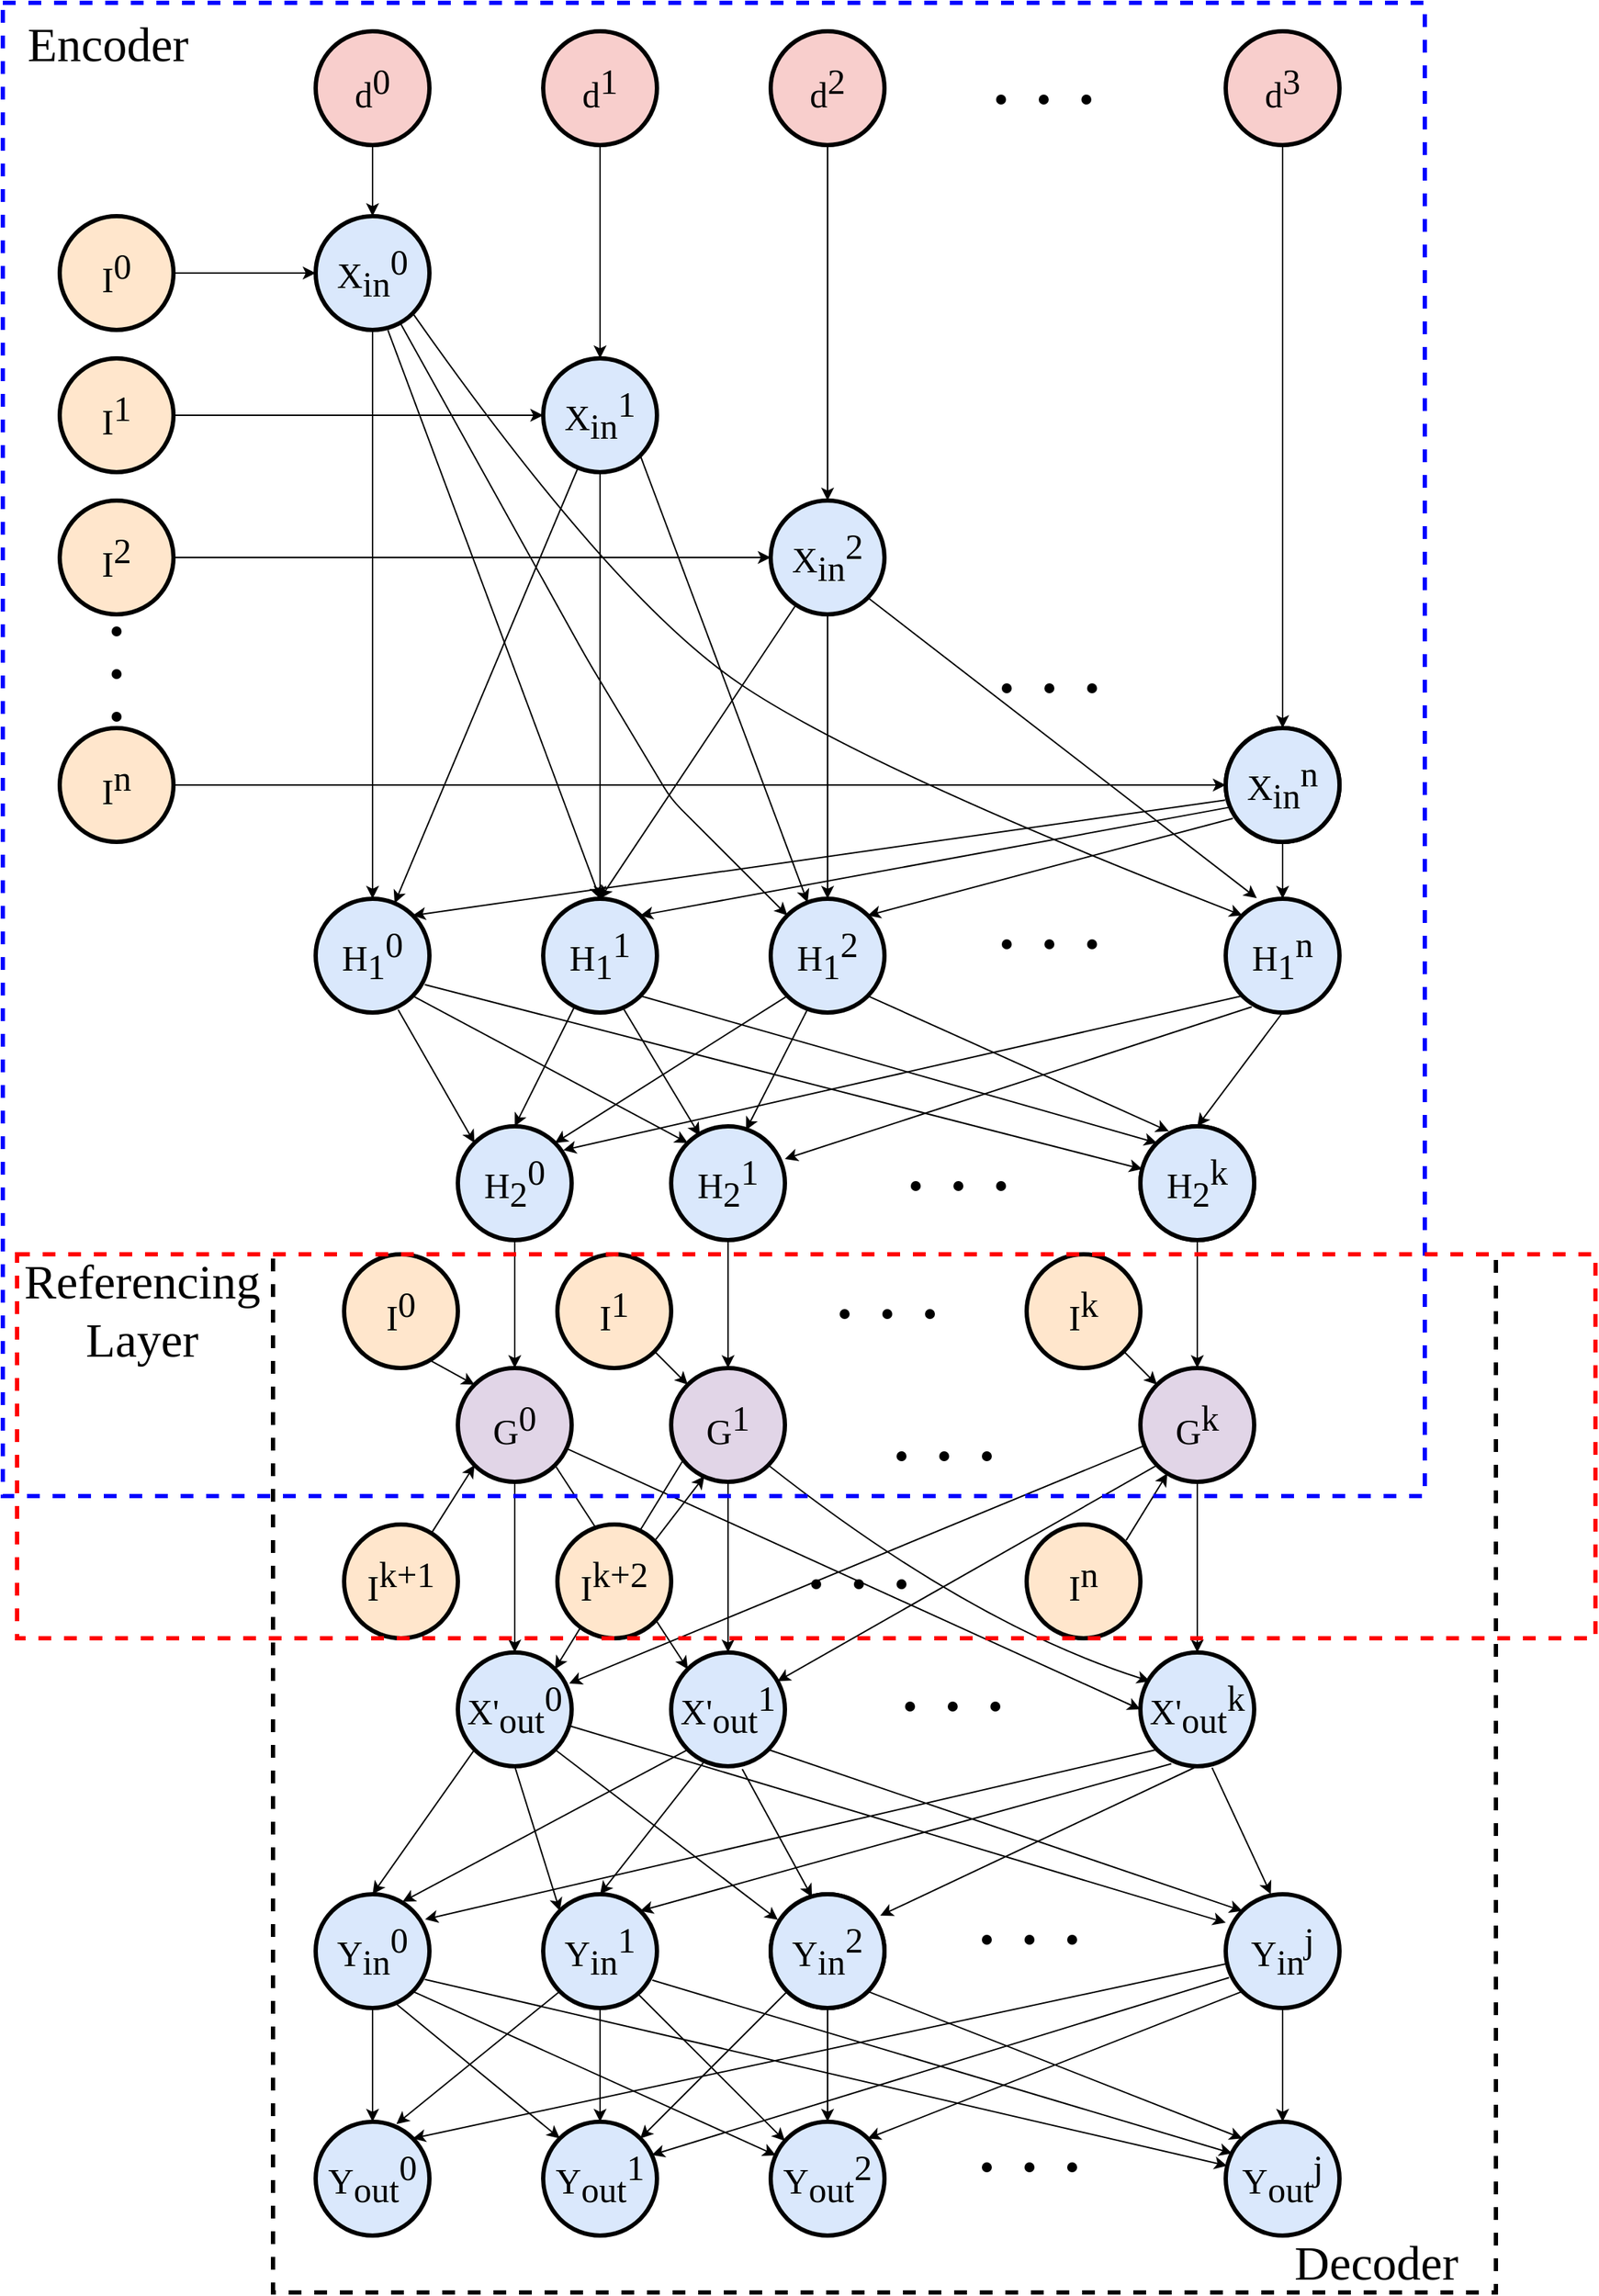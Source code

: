 <mxfile version="13.1.3" type="github"><diagram id="NlTX4r5jblNEv5NolvV4" name="Page-1"><mxGraphModel dx="3555" dy="1905" grid="1" gridSize="10" guides="1" tooltips="1" connect="1" arrows="1" fold="1" page="1" pageScale="1" pageWidth="3300" pageHeight="4681" math="0" shadow="0"><root><mxCell id="0"/><mxCell id="1" parent="0"/><mxCell id="GMuKRCzSjl4kFnSS3_tR-119" style="edgeStyle=orthogonalEdgeStyle;rounded=0;orthogonalLoop=1;jettySize=auto;html=1;exitX=0.5;exitY=1;exitDx=0;exitDy=0;entryX=0.5;entryY=0;entryDx=0;entryDy=0;fontFamily=Times New Roman;fontSize=25;strokeColor=#000000;" parent="1" source="GMuKRCzSjl4kFnSS3_tR-59" target="GMuKRCzSjl4kFnSS3_tR-66" edge="1"><mxGeometry relative="1" as="geometry"/></mxCell><mxCell id="GMuKRCzSjl4kFnSS3_tR-59" value="d&lt;sup style=&quot;font-size: 25px;&quot;&gt;0&lt;/sup&gt;" style="ellipse;whiteSpace=wrap;html=1;aspect=fixed;strokeColor=#000000;strokeWidth=3;fillColor=#f8cecc;fontFamily=Times New Roman;fontSize=25;" parent="1" vertex="1"><mxGeometry x="680" y="950" width="80" height="80" as="geometry"/></mxCell><mxCell id="GMuKRCzSjl4kFnSS3_tR-120" style="edgeStyle=orthogonalEdgeStyle;rounded=0;orthogonalLoop=1;jettySize=auto;html=1;exitX=0.5;exitY=1;exitDx=0;exitDy=0;entryX=0.5;entryY=0;entryDx=0;entryDy=0;fontFamily=Times New Roman;fontSize=25;" parent="1" source="GMuKRCzSjl4kFnSS3_tR-60" target="GMuKRCzSjl4kFnSS3_tR-67" edge="1"><mxGeometry relative="1" as="geometry"/></mxCell><mxCell id="GMuKRCzSjl4kFnSS3_tR-60" value="d&lt;sup style=&quot;font-size: 25px;&quot;&gt;1&lt;/sup&gt;" style="ellipse;whiteSpace=wrap;html=1;aspect=fixed;strokeColor=#000000;strokeWidth=3;fillColor=#f8cecc;fontFamily=Times New Roman;fontSize=25;" parent="1" vertex="1"><mxGeometry x="840" y="950" width="80" height="80" as="geometry"/></mxCell><mxCell id="GMuKRCzSjl4kFnSS3_tR-121" style="edgeStyle=orthogonalEdgeStyle;rounded=0;orthogonalLoop=1;jettySize=auto;html=1;exitX=0.5;exitY=1;exitDx=0;exitDy=0;fontFamily=Times New Roman;fontSize=25;" parent="1" source="GMuKRCzSjl4kFnSS3_tR-61" target="GMuKRCzSjl4kFnSS3_tR-68" edge="1"><mxGeometry relative="1" as="geometry"/></mxCell><mxCell id="GMuKRCzSjl4kFnSS3_tR-61" value="d&lt;sup style=&quot;font-size: 25px;&quot;&gt;2&lt;/sup&gt;" style="ellipse;whiteSpace=wrap;html=1;aspect=fixed;strokeColor=#000000;strokeWidth=3;fillColor=#f8cecc;fontFamily=Times New Roman;fontSize=25;" parent="1" vertex="1"><mxGeometry x="1000" y="950" width="80" height="80" as="geometry"/></mxCell><mxCell id="GMuKRCzSjl4kFnSS3_tR-122" style="edgeStyle=orthogonalEdgeStyle;rounded=0;orthogonalLoop=1;jettySize=auto;html=1;exitX=0.5;exitY=1;exitDx=0;exitDy=0;entryX=0.5;entryY=0;entryDx=0;entryDy=0;fontFamily=Times New Roman;fontSize=25;" parent="1" source="GMuKRCzSjl4kFnSS3_tR-65" target="GMuKRCzSjl4kFnSS3_tR-70" edge="1"><mxGeometry relative="1" as="geometry"/></mxCell><mxCell id="GMuKRCzSjl4kFnSS3_tR-65" value="d&lt;sup style=&quot;font-size: 25px;&quot;&gt;3&lt;/sup&gt;" style="ellipse;whiteSpace=wrap;html=1;aspect=fixed;strokeColor=#000000;strokeWidth=3;fillColor=#f8cecc;fontFamily=Times New Roman;fontSize=25;" parent="1" vertex="1"><mxGeometry x="1320" y="950" width="80" height="80" as="geometry"/></mxCell><mxCell id="GMuKRCzSjl4kFnSS3_tR-71" value="&lt;span style=&quot;font-size: 25px;&quot;&gt;H&lt;/span&gt;&lt;sub style=&quot;font-size: 25px;&quot;&gt;1&lt;/sub&gt;&lt;sup style=&quot;font-size: 25px;&quot;&gt;0&lt;/sup&gt;" style="ellipse;whiteSpace=wrap;html=1;aspect=fixed;strokeColor=#000000;strokeWidth=3;fillColor=#dae8fc;fontFamily=Times New Roman;fontSize=25;" parent="1" vertex="1"><mxGeometry x="680" y="1560" width="80" height="80" as="geometry"/></mxCell><mxCell id="GMuKRCzSjl4kFnSS3_tR-72" value="&lt;span style=&quot;font-size: 25px;&quot;&gt;H&lt;/span&gt;&lt;sub style=&quot;font-size: 25px;&quot;&gt;1&lt;/sub&gt;&lt;sup style=&quot;font-size: 25px;&quot;&gt;1&lt;/sup&gt;" style="ellipse;whiteSpace=wrap;html=1;aspect=fixed;strokeColor=#000000;strokeWidth=3;fillColor=#dae8fc;fontFamily=Times New Roman;fontSize=25;" parent="1" vertex="1"><mxGeometry x="840" y="1560" width="80" height="80" as="geometry"/></mxCell><mxCell id="GMuKRCzSjl4kFnSS3_tR-73" value="&lt;span style=&quot;font-size: 25px;&quot;&gt;H&lt;/span&gt;&lt;sub style=&quot;font-size: 25px;&quot;&gt;1&lt;/sub&gt;&lt;sup style=&quot;font-size: 25px;&quot;&gt;2&lt;/sup&gt;" style="ellipse;whiteSpace=wrap;html=1;aspect=fixed;strokeColor=#000000;strokeWidth=3;fillColor=#dae8fc;fontFamily=Times New Roman;fontSize=25;" parent="1" vertex="1"><mxGeometry x="1000" y="1560" width="80" height="80" as="geometry"/></mxCell><mxCell id="GMuKRCzSjl4kFnSS3_tR-75" value="&lt;span style=&quot;font-size: 25px;&quot;&gt;H&lt;/span&gt;&lt;sub style=&quot;font-size: 25px;&quot;&gt;1&lt;/sub&gt;&lt;sup style=&quot;font-size: 25px;&quot;&gt;n&lt;/sup&gt;" style="ellipse;whiteSpace=wrap;html=1;aspect=fixed;strokeColor=#000000;strokeWidth=3;fillColor=#dae8fc;fontFamily=Times New Roman;fontSize=25;" parent="1" vertex="1"><mxGeometry x="1320" y="1560" width="80" height="80" as="geometry"/></mxCell><mxCell id="GMuKRCzSjl4kFnSS3_tR-94" style="edgeStyle=orthogonalEdgeStyle;rounded=0;orthogonalLoop=1;jettySize=auto;html=1;exitX=0.5;exitY=1;exitDx=0;exitDy=0;fontFamily=Times New Roman;fontSize=25;" parent="1" source="GMuKRCzSjl4kFnSS3_tR-66" target="GMuKRCzSjl4kFnSS3_tR-71" edge="1"><mxGeometry relative="1" as="geometry"/></mxCell><mxCell id="GMuKRCzSjl4kFnSS3_tR-66" value="X&lt;sub style=&quot;font-size: 25px;&quot;&gt;in&lt;/sub&gt;&lt;sup style=&quot;font-size: 25px;&quot;&gt;0&lt;/sup&gt;" style="ellipse;whiteSpace=wrap;html=1;aspect=fixed;strokeColor=#000000;strokeWidth=3;fillColor=#dae8fc;fontFamily=Times New Roman;fontSize=25;" parent="1" vertex="1"><mxGeometry x="680" y="1080" width="80" height="80" as="geometry"/></mxCell><mxCell id="GMuKRCzSjl4kFnSS3_tR-99" style="edgeStyle=orthogonalEdgeStyle;rounded=0;orthogonalLoop=1;jettySize=auto;html=1;exitX=0.5;exitY=1;exitDx=0;exitDy=0;entryX=0.5;entryY=0;entryDx=0;entryDy=0;fontFamily=Times New Roman;fontSize=25;" parent="1" source="GMuKRCzSjl4kFnSS3_tR-67" target="GMuKRCzSjl4kFnSS3_tR-72" edge="1"><mxGeometry relative="1" as="geometry"/></mxCell><mxCell id="GMuKRCzSjl4kFnSS3_tR-67" value="&lt;span style=&quot;font-size: 25px;&quot;&gt;X&lt;/span&gt;&lt;sub style=&quot;font-size: 25px;&quot;&gt;in&lt;/sub&gt;&lt;sup style=&quot;font-size: 25px;&quot;&gt;1&lt;/sup&gt;" style="ellipse;whiteSpace=wrap;html=1;aspect=fixed;strokeColor=#000000;strokeWidth=3;fillColor=#dae8fc;fontFamily=Times New Roman;fontSize=25;" parent="1" vertex="1"><mxGeometry x="840" y="1180" width="80" height="80" as="geometry"/></mxCell><mxCell id="GMuKRCzSjl4kFnSS3_tR-104" style="edgeStyle=orthogonalEdgeStyle;rounded=0;orthogonalLoop=1;jettySize=auto;html=1;exitX=0.5;exitY=1;exitDx=0;exitDy=0;entryX=0.5;entryY=0;entryDx=0;entryDy=0;fontFamily=Times New Roman;fontSize=25;" parent="1" source="GMuKRCzSjl4kFnSS3_tR-68" target="GMuKRCzSjl4kFnSS3_tR-73" edge="1"><mxGeometry relative="1" as="geometry"/></mxCell><mxCell id="GMuKRCzSjl4kFnSS3_tR-68" value="&lt;span style=&quot;font-size: 25px;&quot;&gt;X&lt;/span&gt;&lt;sub style=&quot;font-size: 25px;&quot;&gt;in&lt;/sub&gt;&lt;sup style=&quot;font-size: 25px;&quot;&gt;2&lt;/sup&gt;" style="ellipse;whiteSpace=wrap;html=1;aspect=fixed;strokeColor=#000000;strokeWidth=3;fillColor=#dae8fc;fontFamily=Times New Roman;fontSize=25;" parent="1" vertex="1"><mxGeometry x="1000" y="1280" width="80" height="80" as="geometry"/></mxCell><mxCell id="GMuKRCzSjl4kFnSS3_tR-113" style="edgeStyle=orthogonalEdgeStyle;rounded=0;orthogonalLoop=1;jettySize=auto;html=1;exitX=0.5;exitY=1;exitDx=0;exitDy=0;entryX=0.5;entryY=0;entryDx=0;entryDy=0;fontFamily=Times New Roman;fontSize=25;" parent="1" source="GMuKRCzSjl4kFnSS3_tR-70" target="GMuKRCzSjl4kFnSS3_tR-75" edge="1"><mxGeometry relative="1" as="geometry"/></mxCell><mxCell id="GMuKRCzSjl4kFnSS3_tR-70" value="" style="ellipse;whiteSpace=wrap;html=1;aspect=fixed;strokeColor=#000000;strokeWidth=3;fillColor=none;fontFamily=Times New Roman;fontSize=25;" parent="1" vertex="1"><mxGeometry x="1320" y="1440" width="80" height="80" as="geometry"/></mxCell><mxCell id="GMuKRCzSjl4kFnSS3_tR-107" style="edgeStyle=orthogonalEdgeStyle;rounded=0;orthogonalLoop=1;jettySize=auto;html=1;exitX=1;exitY=0.5;exitDx=0;exitDy=0;fontFamily=Times New Roman;fontSize=25;" parent="1" source="GMuKRCzSjl4kFnSS3_tR-79" target="GMuKRCzSjl4kFnSS3_tR-66" edge="1"><mxGeometry relative="1" as="geometry"/></mxCell><mxCell id="GMuKRCzSjl4kFnSS3_tR-79" value="&lt;span style=&quot;font-size: 25px;&quot;&gt;I&lt;/span&gt;&lt;sup style=&quot;font-size: 25px;&quot;&gt;0&lt;/sup&gt;" style="ellipse;whiteSpace=wrap;html=1;aspect=fixed;strokeColor=#000000;strokeWidth=3;fillColor=#ffe6cc;fontFamily=Times New Roman;fontSize=25;" parent="1" vertex="1"><mxGeometry x="500" y="1080" width="80" height="80" as="geometry"/></mxCell><mxCell id="GMuKRCzSjl4kFnSS3_tR-108" style="edgeStyle=orthogonalEdgeStyle;rounded=0;orthogonalLoop=1;jettySize=auto;html=1;exitX=1;exitY=0.5;exitDx=0;exitDy=0;entryX=0;entryY=0.5;entryDx=0;entryDy=0;fontFamily=Times New Roman;fontSize=25;" parent="1" source="GMuKRCzSjl4kFnSS3_tR-80" target="GMuKRCzSjl4kFnSS3_tR-67" edge="1"><mxGeometry relative="1" as="geometry"/></mxCell><mxCell id="GMuKRCzSjl4kFnSS3_tR-80" value="&lt;span style=&quot;font-size: 25px;&quot;&gt;I&lt;/span&gt;&lt;sup style=&quot;font-size: 25px;&quot;&gt;1&lt;/sup&gt;" style="ellipse;whiteSpace=wrap;html=1;aspect=fixed;strokeColor=#000000;strokeWidth=3;fillColor=#ffe6cc;fontFamily=Times New Roman;fontSize=25;" parent="1" vertex="1"><mxGeometry x="500" y="1180" width="80" height="80" as="geometry"/></mxCell><mxCell id="GMuKRCzSjl4kFnSS3_tR-109" style="edgeStyle=orthogonalEdgeStyle;rounded=0;orthogonalLoop=1;jettySize=auto;html=1;exitX=1;exitY=0.5;exitDx=0;exitDy=0;entryX=0;entryY=0.5;entryDx=0;entryDy=0;fontFamily=Times New Roman;fontSize=25;" parent="1" source="GMuKRCzSjl4kFnSS3_tR-81" target="GMuKRCzSjl4kFnSS3_tR-68" edge="1"><mxGeometry relative="1" as="geometry"/></mxCell><mxCell id="GMuKRCzSjl4kFnSS3_tR-81" value="&lt;span style=&quot;font-size: 25px;&quot;&gt;I&lt;/span&gt;&lt;sup style=&quot;font-size: 25px;&quot;&gt;2&lt;/sup&gt;" style="ellipse;whiteSpace=wrap;html=1;aspect=fixed;strokeColor=#000000;strokeWidth=3;fillColor=#ffe6cc;fontFamily=Times New Roman;fontSize=25;" parent="1" vertex="1"><mxGeometry x="500" y="1280" width="80" height="80" as="geometry"/></mxCell><mxCell id="GMuKRCzSjl4kFnSS3_tR-110" style="edgeStyle=orthogonalEdgeStyle;rounded=0;orthogonalLoop=1;jettySize=auto;html=1;exitX=1;exitY=0.5;exitDx=0;exitDy=0;entryX=0;entryY=0.5;entryDx=0;entryDy=0;fontFamily=Times New Roman;fontSize=25;" parent="1" source="GMuKRCzSjl4kFnSS3_tR-82" target="GMuKRCzSjl4kFnSS3_tR-70" edge="1"><mxGeometry relative="1" as="geometry"/></mxCell><mxCell id="GMuKRCzSjl4kFnSS3_tR-82" value="&lt;span style=&quot;font-size: 25px;&quot;&gt;I&lt;/span&gt;&lt;sup style=&quot;font-size: 25px;&quot;&gt;n&lt;/sup&gt;" style="ellipse;whiteSpace=wrap;html=1;aspect=fixed;strokeColor=#000000;strokeWidth=3;fillColor=#ffe6cc;fontFamily=Times New Roman;fontSize=25;" parent="1" vertex="1"><mxGeometry x="500" y="1440" width="80" height="80" as="geometry"/></mxCell><mxCell id="GMuKRCzSjl4kFnSS3_tR-172" style="edgeStyle=orthogonalEdgeStyle;rounded=0;orthogonalLoop=1;jettySize=auto;html=1;exitX=0.5;exitY=1;exitDx=0;exitDy=0;entryX=0.5;entryY=0;entryDx=0;entryDy=0;fontFamily=Times New Roman;fontSize=25;" parent="1" source="GMuKRCzSjl4kFnSS3_tR-84" target="GMuKRCzSjl4kFnSS3_tR-169" edge="1"><mxGeometry relative="1" as="geometry"/></mxCell><mxCell id="GMuKRCzSjl4kFnSS3_tR-84" value="&lt;span style=&quot;font-size: 25px;&quot;&gt;H&lt;/span&gt;&lt;sub style=&quot;font-size: 25px;&quot;&gt;2&lt;/sub&gt;&lt;sup style=&quot;font-size: 25px;&quot;&gt;0&lt;/sup&gt;" style="ellipse;whiteSpace=wrap;html=1;aspect=fixed;strokeColor=#000000;strokeWidth=3;fillColor=#dae8fc;fontFamily=Times New Roman;fontSize=25;" parent="1" vertex="1"><mxGeometry x="780" y="1720" width="80" height="80" as="geometry"/></mxCell><mxCell id="GMuKRCzSjl4kFnSS3_tR-176" style="edgeStyle=orthogonalEdgeStyle;rounded=0;orthogonalLoop=1;jettySize=auto;html=1;exitX=0.5;exitY=1;exitDx=0;exitDy=0;fontFamily=Times New Roman;fontSize=25;" parent="1" source="GMuKRCzSjl4kFnSS3_tR-85" target="GMuKRCzSjl4kFnSS3_tR-170" edge="1"><mxGeometry relative="1" as="geometry"/></mxCell><mxCell id="GMuKRCzSjl4kFnSS3_tR-85" value="H&lt;sub style=&quot;font-size: 25px;&quot;&gt;2&lt;/sub&gt;&lt;sup style=&quot;font-size: 25px;&quot;&gt;1&lt;/sup&gt;" style="ellipse;whiteSpace=wrap;html=1;aspect=fixed;strokeColor=#000000;strokeWidth=3;fillColor=#dae8fc;fontFamily=Times New Roman;fontSize=25;" parent="1" vertex="1"><mxGeometry x="930" y="1720" width="80" height="80" as="geometry"/></mxCell><mxCell id="GMuKRCzSjl4kFnSS3_tR-180" style="edgeStyle=orthogonalEdgeStyle;rounded=0;orthogonalLoop=1;jettySize=auto;html=1;exitX=0.5;exitY=1;exitDx=0;exitDy=0;entryX=0.5;entryY=0;entryDx=0;entryDy=0;fontFamily=Times New Roman;fontSize=25;" parent="1" source="GMuKRCzSjl4kFnSS3_tR-86" target="GMuKRCzSjl4kFnSS3_tR-171" edge="1"><mxGeometry relative="1" as="geometry"/></mxCell><mxCell id="GMuKRCzSjl4kFnSS3_tR-86" value="" style="ellipse;whiteSpace=wrap;html=1;aspect=fixed;strokeColor=#000000;strokeWidth=3;fillColor=none;fontFamily=Times New Roman;fontSize=25;" parent="1" vertex="1"><mxGeometry x="1260" y="1720" width="80" height="80" as="geometry"/></mxCell><mxCell id="GMuKRCzSjl4kFnSS3_tR-89" value="" style="endArrow=classic;html=1;fontFamily=Times New Roman;fontSize=25;entryX=0;entryY=0;entryDx=0;entryDy=0;" parent="1" target="GMuKRCzSjl4kFnSS3_tR-84" edge="1"><mxGeometry width="50" height="50" relative="1" as="geometry"><mxPoint x="738" y="1638" as="sourcePoint"/><mxPoint x="770" y="1610" as="targetPoint"/></mxGeometry></mxCell><mxCell id="GMuKRCzSjl4kFnSS3_tR-92" value="" style="endArrow=classic;html=1;fontFamily=Times New Roman;fontSize=25;entryX=0;entryY=0;entryDx=0;entryDy=0;exitX=1;exitY=1;exitDx=0;exitDy=0;" parent="1" source="GMuKRCzSjl4kFnSS3_tR-71" target="GMuKRCzSjl4kFnSS3_tR-85" edge="1"><mxGeometry width="50" height="50" relative="1" as="geometry"><mxPoint x="760" y="1617" as="sourcePoint"/><mxPoint x="890" y="1730" as="targetPoint"/></mxGeometry></mxCell><mxCell id="GMuKRCzSjl4kFnSS3_tR-95" value="" style="endArrow=classic;html=1;fontFamily=Times New Roman;fontSize=25;exitX=0.635;exitY=1.002;exitDx=0;exitDy=0;exitPerimeter=0;entryX=0.5;entryY=0;entryDx=0;entryDy=0;" parent="1" source="GMuKRCzSjl4kFnSS3_tR-66" target="GMuKRCzSjl4kFnSS3_tR-72" edge="1"><mxGeometry width="50" height="50" relative="1" as="geometry"><mxPoint x="750" y="1360" as="sourcePoint"/><mxPoint x="800" y="1310" as="targetPoint"/></mxGeometry></mxCell><mxCell id="GMuKRCzSjl4kFnSS3_tR-96" value="" style="endArrow=classic;html=1;fontFamily=Times New Roman;fontSize=25;" parent="1" source="GMuKRCzSjl4kFnSS3_tR-66" target="GMuKRCzSjl4kFnSS3_tR-73" edge="1"><mxGeometry width="50" height="50" relative="1" as="geometry"><mxPoint x="746.4" y="1167.44" as="sourcePoint"/><mxPoint x="890.0" y="1570.0" as="targetPoint"/><Array as="points"><mxPoint x="870" y="1390"/><mxPoint x="930" y="1490"/></Array></mxGeometry></mxCell><mxCell id="GMuKRCzSjl4kFnSS3_tR-98" value="" style="curved=1;endArrow=classic;html=1;fontFamily=Times New Roman;fontSize=25;exitX=1;exitY=1;exitDx=0;exitDy=0;entryX=0;entryY=0;entryDx=0;entryDy=0;" parent="1" source="GMuKRCzSjl4kFnSS3_tR-66" target="GMuKRCzSjl4kFnSS3_tR-75" edge="1"><mxGeometry width="50" height="50" relative="1" as="geometry"><mxPoint x="750" y="1480" as="sourcePoint"/><mxPoint x="800" y="1430" as="targetPoint"/><Array as="points"><mxPoint x="890" y="1350"/><mxPoint x="1070" y="1470"/></Array></mxGeometry></mxCell><mxCell id="GMuKRCzSjl4kFnSS3_tR-101" value="" style="endArrow=classic;html=1;fontFamily=Times New Roman;fontSize=25;" parent="1" source="GMuKRCzSjl4kFnSS3_tR-67" target="GMuKRCzSjl4kFnSS3_tR-71" edge="1"><mxGeometry width="50" height="50" relative="1" as="geometry"><mxPoint x="740" y="1450" as="sourcePoint"/><mxPoint x="790" y="1400" as="targetPoint"/></mxGeometry></mxCell><mxCell id="GMuKRCzSjl4kFnSS3_tR-103" value="" style="endArrow=classic;html=1;fontFamily=Times New Roman;fontSize=25;exitX=1;exitY=1;exitDx=0;exitDy=0;" parent="1" source="GMuKRCzSjl4kFnSS3_tR-67" target="GMuKRCzSjl4kFnSS3_tR-73" edge="1"><mxGeometry width="50" height="50" relative="1" as="geometry"><mxPoint x="873.73" y="1286.541" as="sourcePoint"/><mxPoint x="746.19" y="1573.423" as="targetPoint"/></mxGeometry></mxCell><mxCell id="GMuKRCzSjl4kFnSS3_tR-106" value="" style="endArrow=classic;html=1;fontFamily=Times New Roman;fontSize=25;entryX=0.5;entryY=0;entryDx=0;entryDy=0;" parent="1" source="GMuKRCzSjl4kFnSS3_tR-68" target="GMuKRCzSjl4kFnSS3_tR-72" edge="1"><mxGeometry width="50" height="50" relative="1" as="geometry"><mxPoint x="910" y="1490" as="sourcePoint"/><mxPoint x="960" y="1440" as="targetPoint"/></mxGeometry></mxCell><mxCell id="GMuKRCzSjl4kFnSS3_tR-112" value="" style="endArrow=classic;html=1;fontFamily=Times New Roman;fontSize=25;entryX=0.273;entryY=-0.005;entryDx=0;entryDy=0;exitX=1;exitY=1;exitDx=0;exitDy=0;entryPerimeter=0;" parent="1" source="GMuKRCzSjl4kFnSS3_tR-68" target="GMuKRCzSjl4kFnSS3_tR-75" edge="1"><mxGeometry width="50" height="50" relative="1" as="geometry"><mxPoint x="1025.012" y="1401.235" as="sourcePoint"/><mxPoint x="890" y="1570" as="targetPoint"/></mxGeometry></mxCell><mxCell id="GMuKRCzSjl4kFnSS3_tR-114" value="" style="endArrow=classic;html=1;fontFamily=Times New Roman;fontSize=25;exitX=0.063;exitY=0.794;exitDx=0;exitDy=0;entryX=1;entryY=0;entryDx=0;entryDy=0;exitPerimeter=0;" parent="1" source="GMuKRCzSjl4kFnSS3_tR-70" target="GMuKRCzSjl4kFnSS3_tR-73" edge="1"><mxGeometry width="50" height="50" relative="1" as="geometry"><mxPoint x="500" y="1150" as="sourcePoint"/><mxPoint x="550" y="1100" as="targetPoint"/></mxGeometry></mxCell><mxCell id="GMuKRCzSjl4kFnSS3_tR-115" value="" style="endArrow=classic;html=1;fontFamily=Times New Roman;fontSize=25;entryX=1;entryY=0;entryDx=0;entryDy=0;exitX=0.033;exitY=0.696;exitDx=0;exitDy=0;exitPerimeter=0;" parent="1" source="GMuKRCzSjl4kFnSS3_tR-70" target="GMuKRCzSjl4kFnSS3_tR-72" edge="1"><mxGeometry width="50" height="50" relative="1" as="geometry"><mxPoint x="1321" y="1497" as="sourcePoint"/><mxPoint x="1078.284" y="1581.716" as="targetPoint"/></mxGeometry></mxCell><mxCell id="GMuKRCzSjl4kFnSS3_tR-116" value="" style="endArrow=classic;html=1;fontFamily=Times New Roman;fontSize=25;exitX=-0.004;exitY=0.633;exitDx=0;exitDy=0;exitPerimeter=0;entryX=1;entryY=0;entryDx=0;entryDy=0;" parent="1" source="GMuKRCzSjl4kFnSS3_tR-70" target="GMuKRCzSjl4kFnSS3_tR-71" edge="1"><mxGeometry width="50" height="50" relative="1" as="geometry"><mxPoint x="1332.64" y="1505.68" as="sourcePoint"/><mxPoint x="918.284" y="1581.716" as="targetPoint"/></mxGeometry></mxCell><mxCell id="GMuKRCzSjl4kFnSS3_tR-118" value="" style="endArrow=classic;html=1;fontFamily=Times New Roman;fontSize=25;exitX=0.959;exitY=0.755;exitDx=0;exitDy=0;exitPerimeter=0;" parent="1" source="GMuKRCzSjl4kFnSS3_tR-71" target="GMuKRCzSjl4kFnSS3_tR-86" edge="1"><mxGeometry width="50" height="50" relative="1" as="geometry"><mxPoint x="758.284" y="1638.284" as="sourcePoint"/><mxPoint x="1240" y="1742" as="targetPoint"/></mxGeometry></mxCell><mxCell id="GMuKRCzSjl4kFnSS3_tR-123" value="" style="endArrow=classic;html=1;fontFamily=Times New Roman;fontSize=25;entryX=0.5;entryY=0;entryDx=0;entryDy=0;" parent="1" source="GMuKRCzSjl4kFnSS3_tR-72" target="GMuKRCzSjl4kFnSS3_tR-84" edge="1"><mxGeometry width="50" height="50" relative="1" as="geometry"><mxPoint x="748" y="1648" as="sourcePoint"/><mxPoint x="801.716" y="1741.716" as="targetPoint"/></mxGeometry></mxCell><mxCell id="GMuKRCzSjl4kFnSS3_tR-124" value="" style="endArrow=classic;html=1;fontFamily=Times New Roman;fontSize=25;entryX=0.252;entryY=0.083;entryDx=0;entryDy=0;entryPerimeter=0;exitX=0.702;exitY=0.959;exitDx=0;exitDy=0;exitPerimeter=0;" parent="1" source="GMuKRCzSjl4kFnSS3_tR-72" target="GMuKRCzSjl4kFnSS3_tR-85" edge="1"><mxGeometry width="50" height="50" relative="1" as="geometry"><mxPoint x="880" y="1630" as="sourcePoint"/><mxPoint x="830" y="1730" as="targetPoint"/></mxGeometry></mxCell><mxCell id="GMuKRCzSjl4kFnSS3_tR-125" value="" style="endArrow=classic;html=1;fontFamily=Times New Roman;fontSize=25;entryX=0;entryY=0;entryDx=0;entryDy=0;exitX=1;exitY=1;exitDx=0;exitDy=0;" parent="1" source="GMuKRCzSjl4kFnSS3_tR-72" target="GMuKRCzSjl4kFnSS3_tR-86" edge="1"><mxGeometry width="50" height="50" relative="1" as="geometry"><mxPoint x="890" y="1650" as="sourcePoint"/><mxPoint x="960.16" y="1736.64" as="targetPoint"/></mxGeometry></mxCell><mxCell id="GMuKRCzSjl4kFnSS3_tR-126" value="" style="endArrow=classic;html=1;fontFamily=Times New Roman;fontSize=25;exitX=0.328;exitY=0.963;exitDx=0;exitDy=0;exitPerimeter=0;entryX=0.658;entryY=0.033;entryDx=0;entryDy=0;entryPerimeter=0;" parent="1" source="GMuKRCzSjl4kFnSS3_tR-73" target="GMuKRCzSjl4kFnSS3_tR-85" edge="1"><mxGeometry width="50" height="50" relative="1" as="geometry"><mxPoint x="1025" y="1641" as="sourcePoint"/><mxPoint x="983" y="1718" as="targetPoint"/></mxGeometry></mxCell><mxCell id="GMuKRCzSjl4kFnSS3_tR-127" value="" style="endArrow=classic;html=1;fontFamily=Times New Roman;fontSize=25;exitX=1;exitY=1;exitDx=0;exitDy=0;entryX=0.25;entryY=0.044;entryDx=0;entryDy=0;entryPerimeter=0;" parent="1" source="GMuKRCzSjl4kFnSS3_tR-73" target="GMuKRCzSjl4kFnSS3_tR-86" edge="1"><mxGeometry width="50" height="50" relative="1" as="geometry"><mxPoint x="1036.24" y="1647.04" as="sourcePoint"/><mxPoint x="992.64" y="1732.64" as="targetPoint"/></mxGeometry></mxCell><mxCell id="GMuKRCzSjl4kFnSS3_tR-128" value="" style="endArrow=classic;html=1;fontFamily=Times New Roman;fontSize=25;exitX=0;exitY=1;exitDx=0;exitDy=0;entryX=1;entryY=0;entryDx=0;entryDy=0;" parent="1" source="GMuKRCzSjl4kFnSS3_tR-73" target="GMuKRCzSjl4kFnSS3_tR-84" edge="1"><mxGeometry width="50" height="50" relative="1" as="geometry"><mxPoint x="1036.24" y="1647.04" as="sourcePoint"/><mxPoint x="992.64" y="1732.64" as="targetPoint"/></mxGeometry></mxCell><mxCell id="GMuKRCzSjl4kFnSS3_tR-129" value="" style="endArrow=classic;html=1;fontFamily=Times New Roman;fontSize=25;exitX=0;exitY=1;exitDx=0;exitDy=0;entryX=0.927;entryY=0.21;entryDx=0;entryDy=0;entryPerimeter=0;" parent="1" source="GMuKRCzSjl4kFnSS3_tR-75" target="GMuKRCzSjl4kFnSS3_tR-84" edge="1"><mxGeometry width="50" height="50" relative="1" as="geometry"><mxPoint x="1036.24" y="1647.04" as="sourcePoint"/><mxPoint x="992.64" y="1732.64" as="targetPoint"/></mxGeometry></mxCell><mxCell id="GMuKRCzSjl4kFnSS3_tR-130" value="" style="endArrow=classic;html=1;fontFamily=Times New Roman;fontSize=25;exitX=0.229;exitY=0.95;exitDx=0;exitDy=0;exitPerimeter=0;" parent="1" source="GMuKRCzSjl4kFnSS3_tR-75" edge="1"><mxGeometry width="50" height="50" relative="1" as="geometry"><mxPoint x="1046.24" y="1657.04" as="sourcePoint"/><mxPoint x="1010" y="1743" as="targetPoint"/></mxGeometry></mxCell><mxCell id="GMuKRCzSjl4kFnSS3_tR-131" value="" style="endArrow=classic;html=1;fontFamily=Times New Roman;fontSize=25;exitX=0.5;exitY=1;exitDx=0;exitDy=0;entryX=0.5;entryY=0;entryDx=0;entryDy=0;" parent="1" source="GMuKRCzSjl4kFnSS3_tR-75" target="GMuKRCzSjl4kFnSS3_tR-86" edge="1"><mxGeometry width="50" height="50" relative="1" as="geometry"><mxPoint x="1056.24" y="1667.04" as="sourcePoint"/><mxPoint x="1012.64" y="1752.64" as="targetPoint"/></mxGeometry></mxCell><mxCell id="GMuKRCzSjl4kFnSS3_tR-136" value="&lt;span style=&quot;font-size: 25px;&quot;&gt;X'&lt;/span&gt;&lt;sub style=&quot;font-size: 25px;&quot;&gt;out&lt;/sub&gt;&lt;sup style=&quot;font-size: 25px;&quot;&gt;0&lt;/sup&gt;" style="ellipse;whiteSpace=wrap;html=1;aspect=fixed;strokeColor=#000000;strokeWidth=3;fillColor=#dae8fc;fontFamily=Times New Roman;fontSize=25;" parent="1" vertex="1"><mxGeometry x="780" y="2090" width="80" height="80" as="geometry"/></mxCell><mxCell id="GMuKRCzSjl4kFnSS3_tR-137" value="&lt;span style=&quot;font-size: 25px;&quot;&gt;X'&lt;/span&gt;&lt;sub style=&quot;font-size: 25px;&quot;&gt;out&lt;/sub&gt;&lt;sup style=&quot;font-size: 25px;&quot;&gt;1&lt;/sup&gt;" style="ellipse;whiteSpace=wrap;html=1;aspect=fixed;strokeColor=#000000;strokeWidth=3;fillColor=#dae8fc;fontFamily=Times New Roman;fontSize=25;" parent="1" vertex="1"><mxGeometry x="930" y="2090" width="80" height="80" as="geometry"/></mxCell><mxCell id="GMuKRCzSjl4kFnSS3_tR-138" value="&lt;span style=&quot;font-size: 25px;&quot;&gt;X'&lt;/span&gt;&lt;sub style=&quot;font-size: 25px;&quot;&gt;out&lt;/sub&gt;&lt;sup style=&quot;font-size: 25px;&quot;&gt;k&lt;/sup&gt;" style="ellipse;whiteSpace=wrap;html=1;aspect=fixed;strokeColor=#000000;strokeWidth=3;fillColor=#dae8fc;fontFamily=Times New Roman;fontSize=25;" parent="1" vertex="1"><mxGeometry x="1260" y="2090" width="80" height="80" as="geometry"/></mxCell><mxCell id="GMuKRCzSjl4kFnSS3_tR-225" style="edgeStyle=orthogonalEdgeStyle;rounded=0;orthogonalLoop=1;jettySize=auto;html=1;exitX=0.5;exitY=1;exitDx=0;exitDy=0;fontFamily=Times New Roman;fontSize=25;" parent="1" source="GMuKRCzSjl4kFnSS3_tR-139" target="GMuKRCzSjl4kFnSS3_tR-143" edge="1"><mxGeometry relative="1" as="geometry"/></mxCell><mxCell id="GMuKRCzSjl4kFnSS3_tR-139" value="Y&lt;sub style=&quot;font-size: 25px;&quot;&gt;in&lt;/sub&gt;&lt;sup style=&quot;font-size: 25px;&quot;&gt;0&lt;/sup&gt;" style="ellipse;whiteSpace=wrap;html=1;aspect=fixed;strokeColor=#000000;strokeWidth=3;fillColor=#dae8fc;fontFamily=Times New Roman;fontSize=25;" parent="1" vertex="1"><mxGeometry x="680" y="2260" width="80" height="80" as="geometry"/></mxCell><mxCell id="GMuKRCzSjl4kFnSS3_tR-226" style="edgeStyle=orthogonalEdgeStyle;rounded=0;orthogonalLoop=1;jettySize=auto;html=1;exitX=0.5;exitY=1;exitDx=0;exitDy=0;entryX=0.5;entryY=0;entryDx=0;entryDy=0;fontFamily=Times New Roman;fontSize=25;" parent="1" source="GMuKRCzSjl4kFnSS3_tR-140" target="GMuKRCzSjl4kFnSS3_tR-144" edge="1"><mxGeometry relative="1" as="geometry"/></mxCell><mxCell id="GMuKRCzSjl4kFnSS3_tR-140" value="&lt;span style=&quot;font-size: 25px;&quot;&gt;Y&lt;/span&gt;&lt;sub style=&quot;font-size: 25px;&quot;&gt;in&lt;/sub&gt;&lt;sup style=&quot;font-size: 25px;&quot;&gt;1&lt;/sup&gt;" style="ellipse;whiteSpace=wrap;html=1;aspect=fixed;strokeColor=#000000;strokeWidth=3;fillColor=#dae8fc;fontFamily=Times New Roman;fontSize=25;" parent="1" vertex="1"><mxGeometry x="840" y="2260" width="80" height="80" as="geometry"/></mxCell><mxCell id="GMuKRCzSjl4kFnSS3_tR-227" style="edgeStyle=orthogonalEdgeStyle;rounded=0;orthogonalLoop=1;jettySize=auto;html=1;exitX=0.5;exitY=1;exitDx=0;exitDy=0;entryX=0.5;entryY=0;entryDx=0;entryDy=0;fontFamily=Times New Roman;fontSize=25;" parent="1" source="GMuKRCzSjl4kFnSS3_tR-141" target="GMuKRCzSjl4kFnSS3_tR-145" edge="1"><mxGeometry relative="1" as="geometry"/></mxCell><mxCell id="GMuKRCzSjl4kFnSS3_tR-141" value="&lt;span style=&quot;font-size: 25px;&quot;&gt;Y&lt;/span&gt;&lt;sub style=&quot;font-size: 25px;&quot;&gt;in&lt;/sub&gt;&lt;sup style=&quot;font-size: 25px;&quot;&gt;2&lt;/sup&gt;" style="ellipse;whiteSpace=wrap;html=1;aspect=fixed;strokeColor=#000000;strokeWidth=3;fillColor=none;fontFamily=Times New Roman;fontSize=25;" parent="1" vertex="1"><mxGeometry x="1000" y="2260" width="80" height="80" as="geometry"/></mxCell><mxCell id="GMuKRCzSjl4kFnSS3_tR-228" style="edgeStyle=orthogonalEdgeStyle;rounded=0;orthogonalLoop=1;jettySize=auto;html=1;exitX=0.5;exitY=1;exitDx=0;exitDy=0;entryX=0.5;entryY=0;entryDx=0;entryDy=0;fontFamily=Times New Roman;fontSize=25;" parent="1" source="GMuKRCzSjl4kFnSS3_tR-142" target="GMuKRCzSjl4kFnSS3_tR-146" edge="1"><mxGeometry relative="1" as="geometry"/></mxCell><mxCell id="GMuKRCzSjl4kFnSS3_tR-142" value="&lt;span style=&quot;font-size: 25px;&quot;&gt;Y&lt;/span&gt;&lt;sub style=&quot;font-size: 25px;&quot;&gt;in&lt;/sub&gt;&lt;sup style=&quot;font-size: 25px;&quot;&gt;j&lt;/sup&gt;" style="ellipse;whiteSpace=wrap;html=1;aspect=fixed;strokeColor=#000000;strokeWidth=3;fillColor=#dae8fc;fontFamily=Times New Roman;fontSize=25;" parent="1" vertex="1"><mxGeometry x="1320" y="2260" width="80" height="80" as="geometry"/></mxCell><mxCell id="GMuKRCzSjl4kFnSS3_tR-143" value="&lt;span style=&quot;font-size: 25px;&quot;&gt;Y&lt;/span&gt;&lt;sub style=&quot;font-size: 25px;&quot;&gt;out&lt;/sub&gt;&lt;sup style=&quot;font-size: 25px;&quot;&gt;0&lt;/sup&gt;" style="ellipse;whiteSpace=wrap;html=1;aspect=fixed;strokeColor=#000000;strokeWidth=3;fillColor=#dae8fc;fontFamily=Times New Roman;fontSize=25;" parent="1" vertex="1"><mxGeometry x="680" y="2420" width="80" height="80" as="geometry"/></mxCell><mxCell id="GMuKRCzSjl4kFnSS3_tR-144" value="&lt;span style=&quot;font-size: 25px;&quot;&gt;Y&lt;/span&gt;&lt;sub style=&quot;font-size: 25px;&quot;&gt;out&lt;/sub&gt;&lt;sup style=&quot;font-size: 25px;&quot;&gt;1&lt;/sup&gt;" style="ellipse;whiteSpace=wrap;html=1;aspect=fixed;strokeColor=#000000;strokeWidth=3;fillColor=#dae8fc;fontFamily=Times New Roman;fontSize=25;" parent="1" vertex="1"><mxGeometry x="840" y="2420" width="80" height="80" as="geometry"/></mxCell><mxCell id="GMuKRCzSjl4kFnSS3_tR-145" value="&lt;span style=&quot;font-size: 25px;&quot;&gt;Y&lt;/span&gt;&lt;sub style=&quot;font-size: 25px;&quot;&gt;out&lt;/sub&gt;&lt;sup style=&quot;font-size: 25px;&quot;&gt;2&lt;/sup&gt;" style="ellipse;whiteSpace=wrap;html=1;aspect=fixed;strokeColor=#000000;strokeWidth=3;fillColor=#dae8fc;fontFamily=Times New Roman;fontSize=25;" parent="1" vertex="1"><mxGeometry x="1000" y="2420" width="80" height="80" as="geometry"/></mxCell><mxCell id="GMuKRCzSjl4kFnSS3_tR-146" value="&lt;span style=&quot;font-size: 25px;&quot;&gt;Y&lt;/span&gt;&lt;sub style=&quot;font-size: 25px;&quot;&gt;out&lt;/sub&gt;&lt;sup style=&quot;font-size: 25px;&quot;&gt;j&lt;/sup&gt;" style="ellipse;whiteSpace=wrap;html=1;aspect=fixed;strokeColor=#000000;strokeWidth=3;fillColor=#dae8fc;fontFamily=Times New Roman;fontSize=25;" parent="1" vertex="1"><mxGeometry x="1320" y="2420" width="80" height="80" as="geometry"/></mxCell><mxCell id="GMuKRCzSjl4kFnSS3_tR-199" style="edgeStyle=orthogonalEdgeStyle;rounded=0;orthogonalLoop=1;jettySize=auto;html=1;exitX=0.5;exitY=1;exitDx=0;exitDy=0;fontFamily=Times New Roman;fontSize=25;" parent="1" source="GMuKRCzSjl4kFnSS3_tR-169" target="GMuKRCzSjl4kFnSS3_tR-136" edge="1"><mxGeometry relative="1" as="geometry"/></mxCell><mxCell id="GMuKRCzSjl4kFnSS3_tR-169" value="&lt;span style=&quot;font-size: 25px;&quot;&gt;G&lt;/span&gt;&lt;sup style=&quot;font-size: 25px;&quot;&gt;0&lt;/sup&gt;" style="ellipse;whiteSpace=wrap;html=1;aspect=fixed;strokeColor=#000000;strokeWidth=3;fillColor=#e1d5e7;fontFamily=Times New Roman;fontSize=25;" parent="1" vertex="1"><mxGeometry x="780" y="1890" width="80" height="80" as="geometry"/></mxCell><mxCell id="GMuKRCzSjl4kFnSS3_tR-200" style="edgeStyle=orthogonalEdgeStyle;rounded=0;orthogonalLoop=1;jettySize=auto;html=1;exitX=0.5;exitY=1;exitDx=0;exitDy=0;entryX=0.5;entryY=0;entryDx=0;entryDy=0;fontFamily=Times New Roman;fontSize=25;" parent="1" source="GMuKRCzSjl4kFnSS3_tR-170" target="GMuKRCzSjl4kFnSS3_tR-137" edge="1"><mxGeometry relative="1" as="geometry"/></mxCell><mxCell id="GMuKRCzSjl4kFnSS3_tR-170" value="G&lt;sup style=&quot;font-size: 25px;&quot;&gt;1&lt;/sup&gt;" style="ellipse;whiteSpace=wrap;html=1;aspect=fixed;strokeColor=#000000;strokeWidth=3;fillColor=#e1d5e7;fontFamily=Times New Roman;fontSize=25;" parent="1" vertex="1"><mxGeometry x="930" y="1890" width="80" height="80" as="geometry"/></mxCell><mxCell id="GMuKRCzSjl4kFnSS3_tR-201" style="edgeStyle=orthogonalEdgeStyle;rounded=0;orthogonalLoop=1;jettySize=auto;html=1;exitX=0.5;exitY=1;exitDx=0;exitDy=0;entryX=0.5;entryY=0;entryDx=0;entryDy=0;fontFamily=Times New Roman;fontSize=25;" parent="1" source="GMuKRCzSjl4kFnSS3_tR-171" target="GMuKRCzSjl4kFnSS3_tR-138" edge="1"><mxGeometry relative="1" as="geometry"/></mxCell><mxCell id="GMuKRCzSjl4kFnSS3_tR-171" value="&lt;span style=&quot;font-size: 25px;&quot;&gt;G&lt;/span&gt;&lt;sup style=&quot;font-size: 25px;&quot;&gt;k&lt;/sup&gt;" style="ellipse;whiteSpace=wrap;html=1;aspect=fixed;strokeColor=#000000;strokeWidth=3;fillColor=#e1d5e7;fontFamily=Times New Roman;fontSize=25;" parent="1" vertex="1"><mxGeometry x="1260" y="1890" width="80" height="80" as="geometry"/></mxCell><mxCell id="GMuKRCzSjl4kFnSS3_tR-184" value="I&lt;sup style=&quot;font-size: 25px;&quot;&gt;0&lt;/sup&gt;" style="ellipse;whiteSpace=wrap;html=1;aspect=fixed;strokeColor=#000000;strokeWidth=3;fillColor=#ffe6cc;fontFamily=Times New Roman;fontSize=25;" parent="1" vertex="1"><mxGeometry x="700" y="1810" width="80" height="80" as="geometry"/></mxCell><mxCell id="GMuKRCzSjl4kFnSS3_tR-185" value="&lt;span style=&quot;font-size: 25px;&quot;&gt;I&lt;/span&gt;&lt;sup style=&quot;font-size: 25px;&quot;&gt;1&lt;/sup&gt;" style="ellipse;whiteSpace=wrap;html=1;aspect=fixed;strokeColor=#000000;strokeWidth=3;fillColor=#ffe6cc;fontFamily=Times New Roman;fontSize=25;" parent="1" vertex="1"><mxGeometry x="850" y="1810" width="80" height="80" as="geometry"/></mxCell><mxCell id="GMuKRCzSjl4kFnSS3_tR-186" value="&lt;span style=&quot;font-size: 25px;&quot;&gt;I&lt;/span&gt;&lt;sup style=&quot;font-size: 25px;&quot;&gt;k&lt;/sup&gt;" style="ellipse;whiteSpace=wrap;html=1;aspect=fixed;strokeColor=#000000;strokeWidth=3;fillColor=#ffe6cc;fontFamily=Times New Roman;fontSize=25;" parent="1" vertex="1"><mxGeometry x="1180" y="1810" width="80" height="80" as="geometry"/></mxCell><mxCell id="GMuKRCzSjl4kFnSS3_tR-187" value="&lt;span style=&quot;font-size: 25px;&quot;&gt;I&lt;/span&gt;&lt;sup style=&quot;font-size: 25px;&quot;&gt;k+1&lt;/sup&gt;" style="ellipse;whiteSpace=wrap;html=1;aspect=fixed;strokeColor=#000000;strokeWidth=3;fillColor=#ffe6cc;fontFamily=Times New Roman;fontSize=25;" parent="1" vertex="1"><mxGeometry x="700" y="2000" width="80" height="80" as="geometry"/></mxCell><mxCell id="GMuKRCzSjl4kFnSS3_tR-192" value="" style="endArrow=classic;html=1;fontFamily=Times New Roman;fontSize=25;entryX=0;entryY=0;entryDx=0;entryDy=0;exitX=0.75;exitY=0.929;exitDx=0;exitDy=0;exitPerimeter=0;" parent="1" source="GMuKRCzSjl4kFnSS3_tR-184" target="GMuKRCzSjl4kFnSS3_tR-169" edge="1"><mxGeometry width="50" height="50" relative="1" as="geometry"><mxPoint x="748" y="1648" as="sourcePoint"/><mxPoint x="801.716" y="1741.716" as="targetPoint"/></mxGeometry></mxCell><mxCell id="GMuKRCzSjl4kFnSS3_tR-194" value="" style="endArrow=classic;html=1;fontFamily=Times New Roman;fontSize=25;entryX=0;entryY=0;entryDx=0;entryDy=0;" parent="1" source="GMuKRCzSjl4kFnSS3_tR-185" target="GMuKRCzSjl4kFnSS3_tR-170" edge="1"><mxGeometry width="50" height="50" relative="1" as="geometry"><mxPoint x="778.284" y="1888.284" as="sourcePoint"/><mxPoint x="801.716" y="1931.716" as="targetPoint"/></mxGeometry></mxCell><mxCell id="GMuKRCzSjl4kFnSS3_tR-195" value="" style="endArrow=classic;html=1;fontFamily=Times New Roman;fontSize=25;entryX=0;entryY=0;entryDx=0;entryDy=0;" parent="1" source="GMuKRCzSjl4kFnSS3_tR-186" target="GMuKRCzSjl4kFnSS3_tR-171" edge="1"><mxGeometry width="50" height="50" relative="1" as="geometry"><mxPoint x="923.392" y="1892.447" as="sourcePoint"/><mxPoint x="951.716" y="1931.716" as="targetPoint"/></mxGeometry></mxCell><mxCell id="GMuKRCzSjl4kFnSS3_tR-196" value="" style="endArrow=classic;html=1;fontFamily=Times New Roman;fontSize=25;entryX=0;entryY=1;entryDx=0;entryDy=0;" parent="1" source="GMuKRCzSjl4kFnSS3_tR-187" target="GMuKRCzSjl4kFnSS3_tR-169" edge="1"><mxGeometry width="50" height="50" relative="1" as="geometry"><mxPoint x="770" y="1894.32" as="sourcePoint"/><mxPoint x="801.716" y="1931.716" as="targetPoint"/></mxGeometry></mxCell><mxCell id="GMuKRCzSjl4kFnSS3_tR-197" value="" style="endArrow=classic;html=1;fontFamily=Times New Roman;fontSize=25;" parent="1" target="GMuKRCzSjl4kFnSS3_tR-171" edge="1"><mxGeometry width="50" height="50" relative="1" as="geometry"><mxPoint x="1249.999" y="2011.059" as="sourcePoint"/><mxPoint x="1276.026" y="1980.004" as="targetPoint"/></mxGeometry></mxCell><mxCell id="GMuKRCzSjl4kFnSS3_tR-198" value="" style="endArrow=classic;html=1;fontFamily=Times New Roman;fontSize=25;entryX=0.292;entryY=0.95;entryDx=0;entryDy=0;exitX=1;exitY=0;exitDx=0;exitDy=0;entryPerimeter=0;" parent="1" source="GMuKRCzSjl4kFnSS3_tR-188" target="GMuKRCzSjl4kFnSS3_tR-170" edge="1"><mxGeometry width="50" height="50" relative="1" as="geometry"><mxPoint x="919.999" y="1999.999" as="sourcePoint"/><mxPoint x="946.026" y="1968.944" as="targetPoint"/></mxGeometry></mxCell><mxCell id="GMuKRCzSjl4kFnSS3_tR-202" value="" style="endArrow=classic;html=1;fontFamily=Times New Roman;fontSize=25;entryX=0;entryY=0;entryDx=0;entryDy=0;exitX=1;exitY=1;exitDx=0;exitDy=0;" parent="1" source="GMuKRCzSjl4kFnSS3_tR-169" target="GMuKRCzSjl4kFnSS3_tR-137" edge="1"><mxGeometry width="50" height="50" relative="1" as="geometry"><mxPoint x="923.392" y="1892.447" as="sourcePoint"/><mxPoint x="951.716" y="1931.716" as="targetPoint"/></mxGeometry></mxCell><mxCell id="GMuKRCzSjl4kFnSS3_tR-203" value="" style="endArrow=classic;html=1;fontFamily=Times New Roman;fontSize=25;entryX=0;entryY=0.5;entryDx=0;entryDy=0;" parent="1" source="GMuKRCzSjl4kFnSS3_tR-169" target="GMuKRCzSjl4kFnSS3_tR-138" edge="1"><mxGeometry width="50" height="50" relative="1" as="geometry"><mxPoint x="858.284" y="1988.284" as="sourcePoint"/><mxPoint x="951.716" y="2111.716" as="targetPoint"/></mxGeometry></mxCell><mxCell id="GMuKRCzSjl4kFnSS3_tR-209" value="" style="endArrow=classic;html=1;fontFamily=Times New Roman;fontSize=25;entryX=1;entryY=0;entryDx=0;entryDy=0;exitX=0.115;exitY=0.794;exitDx=0;exitDy=0;exitPerimeter=0;" parent="1" source="GMuKRCzSjl4kFnSS3_tR-170" target="GMuKRCzSjl4kFnSS3_tR-136" edge="1"><mxGeometry width="50" height="50" relative="1" as="geometry"><mxPoint x="1008.284" y="1988.284" as="sourcePoint"/><mxPoint x="1281.716" y="2111.716" as="targetPoint"/></mxGeometry></mxCell><mxCell id="GMuKRCzSjl4kFnSS3_tR-211" value="" style="curved=1;endArrow=classic;html=1;fontFamily=Times New Roman;fontSize=25;entryX=0.083;entryY=0.252;entryDx=0;entryDy=0;entryPerimeter=0;exitX=1;exitY=1;exitDx=0;exitDy=0;" parent="1" source="GMuKRCzSjl4kFnSS3_tR-170" target="GMuKRCzSjl4kFnSS3_tR-138" edge="1"><mxGeometry width="50" height="50" relative="1" as="geometry"><mxPoint x="1030" y="1990" as="sourcePoint"/><mxPoint x="1080" y="1940" as="targetPoint"/><Array as="points"><mxPoint x="1140" y="2070"/></Array></mxGeometry></mxCell><mxCell id="GMuKRCzSjl4kFnSS3_tR-212" value="" style="endArrow=classic;html=1;fontFamily=Times New Roman;fontSize=25;entryX=1;entryY=0;entryDx=0;entryDy=0;exitX=0.042;exitY=0.679;exitDx=0;exitDy=0;exitPerimeter=0;" parent="1" source="GMuKRCzSjl4kFnSS3_tR-171" edge="1"><mxGeometry width="50" height="50" relative="1" as="geometry"><mxPoint x="949.2" y="1983.52" as="sourcePoint"/><mxPoint x="858.284" y="2111.716" as="targetPoint"/></mxGeometry></mxCell><mxCell id="GMuKRCzSjl4kFnSS3_tR-213" value="" style="endArrow=classic;html=1;fontFamily=Times New Roman;fontSize=25;entryX=0.5;entryY=0;entryDx=0;entryDy=0;exitX=0;exitY=1;exitDx=0;exitDy=0;" parent="1" source="GMuKRCzSjl4kFnSS3_tR-136" target="GMuKRCzSjl4kFnSS3_tR-139" edge="1"><mxGeometry width="50" height="50" relative="1" as="geometry"><mxPoint x="710.92" y="2140.0" as="sourcePoint"/><mxPoint x="620.004" y="2268.196" as="targetPoint"/></mxGeometry></mxCell><mxCell id="GMuKRCzSjl4kFnSS3_tR-214" value="" style="endArrow=classic;html=1;fontFamily=Times New Roman;fontSize=25;entryX=0.763;entryY=0.066;entryDx=0;entryDy=0;exitX=0;exitY=1;exitDx=0;exitDy=0;entryPerimeter=0;" parent="1" source="GMuKRCzSjl4kFnSS3_tR-137" target="GMuKRCzSjl4kFnSS3_tR-139" edge="1"><mxGeometry width="50" height="50" relative="1" as="geometry"><mxPoint x="801.716" y="2168.284" as="sourcePoint"/><mxPoint x="730" y="2270" as="targetPoint"/></mxGeometry></mxCell><mxCell id="GMuKRCzSjl4kFnSS3_tR-215" value="" style="endArrow=classic;html=1;fontFamily=Times New Roman;fontSize=25;entryX=0.962;entryY=0.221;entryDx=0;entryDy=0;exitX=0;exitY=1;exitDx=0;exitDy=0;entryPerimeter=0;" parent="1" source="GMuKRCzSjl4kFnSS3_tR-138" target="GMuKRCzSjl4kFnSS3_tR-139" edge="1"><mxGeometry width="50" height="50" relative="1" as="geometry"><mxPoint x="811.716" y="2178.284" as="sourcePoint"/><mxPoint x="740" y="2280" as="targetPoint"/></mxGeometry></mxCell><mxCell id="GMuKRCzSjl4kFnSS3_tR-216" value="" style="endArrow=classic;html=1;fontFamily=Times New Roman;fontSize=25;entryX=0;entryY=0;entryDx=0;entryDy=0;exitX=0.5;exitY=1;exitDx=0;exitDy=0;" parent="1" source="GMuKRCzSjl4kFnSS3_tR-136" target="GMuKRCzSjl4kFnSS3_tR-140" edge="1"><mxGeometry width="50" height="50" relative="1" as="geometry"><mxPoint x="801.716" y="2168.284" as="sourcePoint"/><mxPoint x="730" y="2270" as="targetPoint"/></mxGeometry></mxCell><mxCell id="GMuKRCzSjl4kFnSS3_tR-217" value="" style="endArrow=classic;html=1;fontFamily=Times New Roman;fontSize=25;entryX=0.5;entryY=0;entryDx=0;entryDy=0;exitX=0.282;exitY=0.97;exitDx=0;exitDy=0;exitPerimeter=0;" parent="1" source="GMuKRCzSjl4kFnSS3_tR-137" target="GMuKRCzSjl4kFnSS3_tR-140" edge="1"><mxGeometry width="50" height="50" relative="1" as="geometry"><mxPoint x="950" y="2170" as="sourcePoint"/><mxPoint x="861.716" y="2281.716" as="targetPoint"/></mxGeometry></mxCell><mxCell id="GMuKRCzSjl4kFnSS3_tR-218" value="" style="endArrow=classic;html=1;fontFamily=Times New Roman;fontSize=25;entryX=0.363;entryY=0.025;entryDx=0;entryDy=0;exitX=0.625;exitY=1.025;exitDx=0;exitDy=0;exitPerimeter=0;entryPerimeter=0;" parent="1" source="GMuKRCzSjl4kFnSS3_tR-137" target="GMuKRCzSjl4kFnSS3_tR-141" edge="1"><mxGeometry width="50" height="50" relative="1" as="geometry"><mxPoint x="962.56" y="2177.6" as="sourcePoint"/><mxPoint x="890" y="2270" as="targetPoint"/></mxGeometry></mxCell><mxCell id="GMuKRCzSjl4kFnSS3_tR-219" value="" style="endArrow=classic;html=1;fontFamily=Times New Roman;fontSize=25;entryX=1;entryY=0;entryDx=0;entryDy=0;exitX=0;exitY=1;exitDx=0;exitDy=0;" parent="1" target="GMuKRCzSjl4kFnSS3_tR-140" edge="1"><mxGeometry width="50" height="50" relative="1" as="geometry"><mxPoint x="1281.716" y="2168.284" as="sourcePoint"/><mxPoint x="766.96" y="2287.68" as="targetPoint"/></mxGeometry></mxCell><mxCell id="GMuKRCzSjl4kFnSS3_tR-220" value="" style="endArrow=classic;html=1;fontFamily=Times New Roman;fontSize=25;entryX=0.963;entryY=0.188;entryDx=0;entryDy=0;exitX=0.5;exitY=1;exitDx=0;exitDy=0;entryPerimeter=0;" parent="1" source="GMuKRCzSjl4kFnSS3_tR-138" target="GMuKRCzSjl4kFnSS3_tR-141" edge="1"><mxGeometry width="50" height="50" relative="1" as="geometry"><mxPoint x="980" y="2180" as="sourcePoint"/><mxPoint x="1021.716" y="2281.716" as="targetPoint"/></mxGeometry></mxCell><mxCell id="GMuKRCzSjl4kFnSS3_tR-221" value="" style="endArrow=classic;html=1;fontFamily=Times New Roman;fontSize=25;entryX=0.063;entryY=0.225;entryDx=0;entryDy=0;exitX=1;exitY=1;exitDx=0;exitDy=0;entryPerimeter=0;" parent="1" source="GMuKRCzSjl4kFnSS3_tR-136" target="GMuKRCzSjl4kFnSS3_tR-141" edge="1"><mxGeometry width="50" height="50" relative="1" as="geometry"><mxPoint x="830" y="2180" as="sourcePoint"/><mxPoint x="861.716" y="2281.716" as="targetPoint"/></mxGeometry></mxCell><mxCell id="GMuKRCzSjl4kFnSS3_tR-222" value="" style="endArrow=classic;html=1;fontFamily=Times New Roman;fontSize=25;entryX=0;entryY=0;entryDx=0;entryDy=0;exitX=0.63;exitY=1.013;exitDx=0;exitDy=0;exitPerimeter=0;" parent="1" source="GMuKRCzSjl4kFnSS3_tR-138" edge="1"><mxGeometry width="50" height="50" relative="1" as="geometry"><mxPoint x="1320" y="2158.28" as="sourcePoint"/><mxPoint x="1351.716" y="2259.996" as="targetPoint"/></mxGeometry></mxCell><mxCell id="GMuKRCzSjl4kFnSS3_tR-223" value="" style="endArrow=classic;html=1;fontFamily=Times New Roman;fontSize=25;entryX=0;entryY=0.25;entryDx=0;entryDy=0;entryPerimeter=0;" parent="1" source="GMuKRCzSjl4kFnSS3_tR-136" target="GMuKRCzSjl4kFnSS3_tR-142" edge="1"><mxGeometry width="50" height="50" relative="1" as="geometry"><mxPoint x="858.284" y="2168.284" as="sourcePoint"/><mxPoint x="1015.04" y="2288.0" as="targetPoint"/></mxGeometry></mxCell><mxCell id="GMuKRCzSjl4kFnSS3_tR-224" value="" style="endArrow=classic;html=1;fontFamily=Times New Roman;fontSize=25;entryX=0;entryY=0;entryDx=0;entryDy=0;exitX=1;exitY=1;exitDx=0;exitDy=0;" parent="1" source="GMuKRCzSjl4kFnSS3_tR-137" target="GMuKRCzSjl4kFnSS3_tR-142" edge="1"><mxGeometry width="50" height="50" relative="1" as="geometry"><mxPoint x="868.313" y="2151.494" as="sourcePoint"/><mxPoint x="1330" y="2290" as="targetPoint"/></mxGeometry></mxCell><mxCell id="GMuKRCzSjl4kFnSS3_tR-229" value="" style="endArrow=classic;html=1;fontFamily=Times New Roman;fontSize=25;entryX=0;entryY=0;entryDx=0;entryDy=0;exitX=0.716;exitY=0.97;exitDx=0;exitDy=0;exitPerimeter=0;" parent="1" source="GMuKRCzSjl4kFnSS3_tR-139" target="GMuKRCzSjl4kFnSS3_tR-144" edge="1"><mxGeometry width="50" height="50" relative="1" as="geometry"><mxPoint x="801.716" y="2168.284" as="sourcePoint"/><mxPoint x="730" y="2270" as="targetPoint"/></mxGeometry></mxCell><mxCell id="GMuKRCzSjl4kFnSS3_tR-230" value="" style="endArrow=classic;html=1;fontFamily=Times New Roman;fontSize=25;entryX=0;entryY=0;entryDx=0;entryDy=0;exitX=1;exitY=1;exitDx=0;exitDy=0;" parent="1" edge="1"><mxGeometry width="50" height="50" relative="1" as="geometry"><mxPoint x="906.564" y="2330.004" as="sourcePoint"/><mxPoint x="1009.996" y="2433.436" as="targetPoint"/></mxGeometry></mxCell><mxCell id="GMuKRCzSjl4kFnSS3_tR-231" value="" style="endArrow=classic;html=1;fontFamily=Times New Roman;fontSize=25;entryX=0;entryY=0;entryDx=0;entryDy=0;exitX=1;exitY=1;exitDx=0;exitDy=0;" parent="1" source="GMuKRCzSjl4kFnSS3_tR-141" target="GMuKRCzSjl4kFnSS3_tR-146" edge="1"><mxGeometry width="50" height="50" relative="1" as="geometry"><mxPoint x="916.564" y="2340.004" as="sourcePoint"/><mxPoint x="1019.996" y="2443.436" as="targetPoint"/></mxGeometry></mxCell><mxCell id="GMuKRCzSjl4kFnSS3_tR-232" value="" style="endArrow=classic;html=1;fontFamily=Times New Roman;fontSize=25;entryX=1;entryY=0;entryDx=0;entryDy=0;exitX=0;exitY=1;exitDx=0;exitDy=0;" parent="1" source="GMuKRCzSjl4kFnSS3_tR-142" target="GMuKRCzSjl4kFnSS3_tR-145" edge="1"><mxGeometry width="50" height="50" relative="1" as="geometry"><mxPoint x="1310" y="2440" as="sourcePoint"/><mxPoint x="1360" y="2390" as="targetPoint"/></mxGeometry></mxCell><mxCell id="GMuKRCzSjl4kFnSS3_tR-233" value="" style="endArrow=classic;html=1;fontFamily=Times New Roman;fontSize=25;entryX=0.955;entryY=0.292;entryDx=0;entryDy=0;exitX=0.029;exitY=0.733;exitDx=0;exitDy=0;exitPerimeter=0;entryPerimeter=0;" parent="1" source="GMuKRCzSjl4kFnSS3_tR-142" target="GMuKRCzSjl4kFnSS3_tR-144" edge="1"><mxGeometry width="50" height="50" relative="1" as="geometry"><mxPoint x="1341.716" y="2338.284" as="sourcePoint"/><mxPoint x="1078.284" y="2441.716" as="targetPoint"/></mxGeometry></mxCell><mxCell id="GMuKRCzSjl4kFnSS3_tR-234" value="" style="endArrow=classic;html=1;fontFamily=Times New Roman;fontSize=25;entryX=1;entryY=0;entryDx=0;entryDy=0;exitX=0;exitY=0.613;exitDx=0;exitDy=0;exitPerimeter=0;" parent="1" source="GMuKRCzSjl4kFnSS3_tR-142" target="GMuKRCzSjl4kFnSS3_tR-143" edge="1"><mxGeometry width="50" height="50" relative="1" as="geometry"><mxPoint x="1316" y="2309" as="sourcePoint"/><mxPoint x="918.284" y="2441.716" as="targetPoint"/></mxGeometry></mxCell><mxCell id="GMuKRCzSjl4kFnSS3_tR-235" value="" style="endArrow=classic;html=1;fontFamily=Times New Roman;fontSize=25;entryX=0.709;entryY=0.02;entryDx=0;entryDy=0;exitX=0;exitY=1;exitDx=0;exitDy=0;entryPerimeter=0;" parent="1" source="GMuKRCzSjl4kFnSS3_tR-140" target="GMuKRCzSjl4kFnSS3_tR-143" edge="1"><mxGeometry width="50" height="50" relative="1" as="geometry"><mxPoint x="1341.716" y="2338.284" as="sourcePoint"/><mxPoint x="1078.284" y="2441.716" as="targetPoint"/></mxGeometry></mxCell><mxCell id="GMuKRCzSjl4kFnSS3_tR-236" value="" style="endArrow=classic;html=1;fontFamily=Times New Roman;fontSize=25;exitX=1;exitY=1;exitDx=0;exitDy=0;" parent="1" source="GMuKRCzSjl4kFnSS3_tR-139" target="GMuKRCzSjl4kFnSS3_tR-145" edge="1"><mxGeometry width="50" height="50" relative="1" as="geometry"><mxPoint x="758.284" y="2338.284" as="sourcePoint"/><mxPoint x="861.716" y="2441.716" as="targetPoint"/></mxGeometry></mxCell><mxCell id="GMuKRCzSjl4kFnSS3_tR-237" value="" style="endArrow=classic;html=1;fontFamily=Times New Roman;fontSize=25;exitX=0.959;exitY=0.748;exitDx=0;exitDy=0;exitPerimeter=0;" parent="1" source="GMuKRCzSjl4kFnSS3_tR-139" target="GMuKRCzSjl4kFnSS3_tR-146" edge="1"><mxGeometry width="50" height="50" relative="1" as="geometry"><mxPoint x="765.791" y="2327.86" as="sourcePoint"/><mxPoint x="1014.223" y="2452.111" as="targetPoint"/></mxGeometry></mxCell><mxCell id="GMuKRCzSjl4kFnSS3_tR-238" value="" style="endArrow=classic;html=1;fontFamily=Times New Roman;fontSize=25;exitX=0.959;exitY=0.755;exitDx=0;exitDy=0;exitPerimeter=0;entryX=0.056;entryY=0.278;entryDx=0;entryDy=0;entryPerimeter=0;" parent="1" source="GMuKRCzSjl4kFnSS3_tR-140" target="GMuKRCzSjl4kFnSS3_tR-146" edge="1"><mxGeometry width="50" height="50" relative="1" as="geometry"><mxPoint x="766.72" y="2329.84" as="sourcePoint"/><mxPoint x="1322" y="2439" as="targetPoint"/></mxGeometry></mxCell><mxCell id="GMuKRCzSjl4kFnSS3_tR-239" value="" style="endArrow=classic;html=1;fontFamily=Times New Roman;fontSize=25;exitX=0;exitY=1;exitDx=0;exitDy=0;" parent="1" source="GMuKRCzSjl4kFnSS3_tR-141" target="GMuKRCzSjl4kFnSS3_tR-144" edge="1"><mxGeometry width="50" height="50" relative="1" as="geometry"><mxPoint x="1332.32" y="2328.64" as="sourcePoint"/><mxPoint x="970" y="2430" as="targetPoint"/></mxGeometry></mxCell><mxCell id="GMuKRCzSjl4kFnSS3_tR-240" value="&lt;span style=&quot;font-size: 25px;&quot;&gt;X&lt;/span&gt;&lt;sub style=&quot;font-size: 25px;&quot;&gt;in&lt;/sub&gt;&lt;sup style=&quot;font-size: 25px;&quot;&gt;n&lt;/sup&gt;" style="ellipse;whiteSpace=wrap;html=1;aspect=fixed;strokeColor=#000000;strokeWidth=3;fillColor=#dae8fc;fontFamily=Times New Roman;fontSize=25;" parent="1" vertex="1"><mxGeometry x="1320" y="1440" width="80" height="80" as="geometry"/></mxCell><mxCell id="GMuKRCzSjl4kFnSS3_tR-241" value="H&lt;sub style=&quot;font-size: 25px;&quot;&gt;2&lt;/sub&gt;&lt;sup style=&quot;font-size: 25px;&quot;&gt;k&lt;/sup&gt;" style="ellipse;whiteSpace=wrap;html=1;aspect=fixed;strokeColor=#000000;strokeWidth=3;fillColor=#dae8fc;fontFamily=Times New Roman;fontSize=25;" parent="1" vertex="1"><mxGeometry x="1260" y="1720" width="80" height="80" as="geometry"/></mxCell><mxCell id="GMuKRCzSjl4kFnSS3_tR-244" value="" style="ellipse;whiteSpace=wrap;html=1;aspect=fixed;strokeColor=#000000;strokeWidth=3;fillColor=#000000;fontFamily=Times New Roman;fontSize=25;" parent="1" vertex="1"><mxGeometry x="1160" y="996" width="4" height="4" as="geometry"/></mxCell><mxCell id="GMuKRCzSjl4kFnSS3_tR-248" value="" style="ellipse;whiteSpace=wrap;html=1;aspect=fixed;strokeColor=#000000;strokeWidth=3;fillColor=#000000;fontFamily=Times New Roman;fontSize=25;" parent="1" vertex="1"><mxGeometry x="1190" y="996" width="4" height="4" as="geometry"/></mxCell><mxCell id="GMuKRCzSjl4kFnSS3_tR-249" value="" style="ellipse;whiteSpace=wrap;html=1;aspect=fixed;strokeColor=#000000;strokeWidth=3;fillColor=#000000;fontFamily=Times New Roman;fontSize=25;" parent="1" vertex="1"><mxGeometry x="1220" y="996" width="4" height="4" as="geometry"/></mxCell><mxCell id="GMuKRCzSjl4kFnSS3_tR-254" value="" style="group;fontSize=25;" parent="1" vertex="1" connectable="0" treatAsSingle="0"><mxGeometry x="1164" y="1410" width="64" height="4" as="geometry"/></mxCell><mxCell id="GMuKRCzSjl4kFnSS3_tR-251" value="" style="ellipse;whiteSpace=wrap;html=1;aspect=fixed;strokeColor=#000000;strokeWidth=3;fillColor=#000000;fontFamily=Times New Roman;fontSize=25;" parent="GMuKRCzSjl4kFnSS3_tR-254" vertex="1"><mxGeometry width="4" height="4" as="geometry"/></mxCell><mxCell id="GMuKRCzSjl4kFnSS3_tR-252" value="" style="ellipse;whiteSpace=wrap;html=1;aspect=fixed;strokeColor=#000000;strokeWidth=3;fillColor=#000000;fontFamily=Times New Roman;fontSize=25;" parent="GMuKRCzSjl4kFnSS3_tR-254" vertex="1"><mxGeometry x="30" width="4" height="4" as="geometry"/></mxCell><mxCell id="GMuKRCzSjl4kFnSS3_tR-253" value="" style="ellipse;whiteSpace=wrap;html=1;aspect=fixed;strokeColor=#000000;strokeWidth=3;fillColor=#000000;fontFamily=Times New Roman;fontSize=25;" parent="GMuKRCzSjl4kFnSS3_tR-254" vertex="1"><mxGeometry x="60" width="4" height="4" as="geometry"/></mxCell><mxCell id="GMuKRCzSjl4kFnSS3_tR-264" value="" style="group;rotation=90;fontSize=25;" parent="1" vertex="1" connectable="0" treatAsSingle="0"><mxGeometry x="508" y="1400" width="64" height="4" as="geometry"/></mxCell><mxCell id="GMuKRCzSjl4kFnSS3_tR-265" value="" style="ellipse;whiteSpace=wrap;html=1;aspect=fixed;strokeColor=#000000;strokeWidth=3;fillColor=#000000;fontFamily=Times New Roman;fontSize=25;rotation=90;" parent="GMuKRCzSjl4kFnSS3_tR-264" vertex="1"><mxGeometry x="30" y="-30" width="4" height="4" as="geometry"/></mxCell><mxCell id="GMuKRCzSjl4kFnSS3_tR-266" value="" style="ellipse;whiteSpace=wrap;html=1;aspect=fixed;strokeColor=#000000;strokeWidth=3;fillColor=#000000;fontFamily=Times New Roman;fontSize=25;rotation=90;" parent="GMuKRCzSjl4kFnSS3_tR-264" vertex="1"><mxGeometry x="30" width="4" height="4" as="geometry"/></mxCell><mxCell id="GMuKRCzSjl4kFnSS3_tR-267" value="" style="ellipse;whiteSpace=wrap;html=1;aspect=fixed;strokeColor=#000000;strokeWidth=3;fillColor=#000000;fontFamily=Times New Roman;fontSize=25;rotation=90;" parent="GMuKRCzSjl4kFnSS3_tR-264" vertex="1"><mxGeometry x="30" y="30" width="4" height="4" as="geometry"/></mxCell><mxCell id="GMuKRCzSjl4kFnSS3_tR-269" value="" style="group;fontSize=25;" parent="1" vertex="1" connectable="0" treatAsSingle="0"><mxGeometry x="1164" y="1590" width="64" height="4" as="geometry"/></mxCell><mxCell id="GMuKRCzSjl4kFnSS3_tR-270" value="" style="ellipse;whiteSpace=wrap;html=1;aspect=fixed;strokeColor=#000000;strokeWidth=3;fillColor=#000000;fontFamily=Times New Roman;fontSize=25;" parent="GMuKRCzSjl4kFnSS3_tR-269" vertex="1"><mxGeometry width="4" height="4" as="geometry"/></mxCell><mxCell id="GMuKRCzSjl4kFnSS3_tR-271" value="" style="ellipse;whiteSpace=wrap;html=1;aspect=fixed;strokeColor=#000000;strokeWidth=3;fillColor=#000000;fontFamily=Times New Roman;fontSize=25;" parent="GMuKRCzSjl4kFnSS3_tR-269" vertex="1"><mxGeometry x="30" width="4" height="4" as="geometry"/></mxCell><mxCell id="GMuKRCzSjl4kFnSS3_tR-272" value="" style="ellipse;whiteSpace=wrap;html=1;aspect=fixed;strokeColor=#000000;strokeWidth=3;fillColor=#000000;fontFamily=Times New Roman;fontSize=25;" parent="GMuKRCzSjl4kFnSS3_tR-269" vertex="1"><mxGeometry x="60" width="4" height="4" as="geometry"/></mxCell><mxCell id="GMuKRCzSjl4kFnSS3_tR-273" value="" style="group;fontSize=25;" parent="1" vertex="1" connectable="0" treatAsSingle="0"><mxGeometry x="1100" y="1760" width="64" height="4" as="geometry"/></mxCell><mxCell id="GMuKRCzSjl4kFnSS3_tR-274" value="" style="ellipse;whiteSpace=wrap;html=1;aspect=fixed;strokeColor=#000000;strokeWidth=3;fillColor=#000000;fontFamily=Times New Roman;fontSize=25;" parent="GMuKRCzSjl4kFnSS3_tR-273" vertex="1"><mxGeometry width="4" height="4" as="geometry"/></mxCell><mxCell id="GMuKRCzSjl4kFnSS3_tR-275" value="" style="ellipse;whiteSpace=wrap;html=1;aspect=fixed;strokeColor=#000000;strokeWidth=3;fillColor=#000000;fontFamily=Times New Roman;fontSize=25;" parent="GMuKRCzSjl4kFnSS3_tR-273" vertex="1"><mxGeometry x="30" width="4" height="4" as="geometry"/></mxCell><mxCell id="GMuKRCzSjl4kFnSS3_tR-276" value="" style="ellipse;whiteSpace=wrap;html=1;aspect=fixed;strokeColor=#000000;strokeWidth=3;fillColor=#000000;fontFamily=Times New Roman;fontSize=25;" parent="GMuKRCzSjl4kFnSS3_tR-273" vertex="1"><mxGeometry x="60" width="4" height="4" as="geometry"/></mxCell><mxCell id="GMuKRCzSjl4kFnSS3_tR-281" value="" style="group;fontSize=25;" parent="1" vertex="1" connectable="0" treatAsSingle="0"><mxGeometry x="1050" y="1850" width="64" height="4" as="geometry"/></mxCell><mxCell id="GMuKRCzSjl4kFnSS3_tR-282" value="" style="ellipse;whiteSpace=wrap;html=1;aspect=fixed;strokeColor=#000000;strokeWidth=3;fillColor=#000000;fontFamily=Times New Roman;fontSize=25;" parent="GMuKRCzSjl4kFnSS3_tR-281" vertex="1"><mxGeometry width="4" height="4" as="geometry"/></mxCell><mxCell id="GMuKRCzSjl4kFnSS3_tR-283" value="" style="ellipse;whiteSpace=wrap;html=1;aspect=fixed;strokeColor=#000000;strokeWidth=3;fillColor=#000000;fontFamily=Times New Roman;fontSize=25;" parent="GMuKRCzSjl4kFnSS3_tR-281" vertex="1"><mxGeometry x="30" width="4" height="4" as="geometry"/></mxCell><mxCell id="GMuKRCzSjl4kFnSS3_tR-284" value="" style="ellipse;whiteSpace=wrap;html=1;aspect=fixed;strokeColor=#000000;strokeWidth=3;fillColor=#000000;fontFamily=Times New Roman;fontSize=25;" parent="GMuKRCzSjl4kFnSS3_tR-281" vertex="1"><mxGeometry x="60" width="4" height="4" as="geometry"/></mxCell><mxCell id="GMuKRCzSjl4kFnSS3_tR-286" value="" style="group;fontSize=25;" parent="1" vertex="1" connectable="0" treatAsSingle="0"><mxGeometry x="1090" y="1950" width="64" height="4" as="geometry"/></mxCell><mxCell id="GMuKRCzSjl4kFnSS3_tR-287" value="" style="ellipse;whiteSpace=wrap;html=1;aspect=fixed;strokeColor=#000000;strokeWidth=3;fillColor=#000000;fontFamily=Times New Roman;fontSize=25;" parent="GMuKRCzSjl4kFnSS3_tR-286" vertex="1"><mxGeometry width="4" height="4" as="geometry"/></mxCell><mxCell id="GMuKRCzSjl4kFnSS3_tR-288" value="" style="ellipse;whiteSpace=wrap;html=1;aspect=fixed;strokeColor=#000000;strokeWidth=3;fillColor=#000000;fontFamily=Times New Roman;fontSize=25;" parent="GMuKRCzSjl4kFnSS3_tR-286" vertex="1"><mxGeometry x="30" width="4" height="4" as="geometry"/></mxCell><mxCell id="GMuKRCzSjl4kFnSS3_tR-289" value="" style="ellipse;whiteSpace=wrap;html=1;aspect=fixed;strokeColor=#000000;strokeWidth=3;fillColor=#000000;fontFamily=Times New Roman;fontSize=25;" parent="GMuKRCzSjl4kFnSS3_tR-286" vertex="1"><mxGeometry x="60" width="4" height="4" as="geometry"/></mxCell><mxCell id="GMuKRCzSjl4kFnSS3_tR-290" value="" style="group;fontSize=25;" parent="1" vertex="1" connectable="0" treatAsSingle="0"><mxGeometry x="1096" y="2126" width="64" height="4" as="geometry"/></mxCell><mxCell id="GMuKRCzSjl4kFnSS3_tR-291" value="" style="ellipse;whiteSpace=wrap;html=1;aspect=fixed;strokeColor=#000000;strokeWidth=3;fillColor=#000000;fontFamily=Times New Roman;fontSize=25;" parent="GMuKRCzSjl4kFnSS3_tR-290" vertex="1"><mxGeometry width="4" height="4" as="geometry"/></mxCell><mxCell id="GMuKRCzSjl4kFnSS3_tR-292" value="" style="ellipse;whiteSpace=wrap;html=1;aspect=fixed;strokeColor=#000000;strokeWidth=3;fillColor=#000000;fontFamily=Times New Roman;fontSize=25;" parent="GMuKRCzSjl4kFnSS3_tR-290" vertex="1"><mxGeometry x="30" width="4" height="4" as="geometry"/></mxCell><mxCell id="GMuKRCzSjl4kFnSS3_tR-293" value="" style="ellipse;whiteSpace=wrap;html=1;aspect=fixed;strokeColor=#000000;strokeWidth=3;fillColor=#000000;fontFamily=Times New Roman;fontSize=25;" parent="GMuKRCzSjl4kFnSS3_tR-290" vertex="1"><mxGeometry x="60" width="4" height="4" as="geometry"/></mxCell><mxCell id="GMuKRCzSjl4kFnSS3_tR-294" value="" style="group;fontSize=25;" parent="1" vertex="1" connectable="0" treatAsSingle="0"><mxGeometry x="1030" y="2040" width="64" height="4" as="geometry"/></mxCell><mxCell id="GMuKRCzSjl4kFnSS3_tR-295" value="" style="ellipse;whiteSpace=wrap;html=1;aspect=fixed;strokeColor=#000000;strokeWidth=3;fillColor=#000000;fontFamily=Times New Roman;fontSize=25;" parent="GMuKRCzSjl4kFnSS3_tR-294" vertex="1"><mxGeometry width="4" height="4" as="geometry"/></mxCell><mxCell id="GMuKRCzSjl4kFnSS3_tR-296" value="" style="ellipse;whiteSpace=wrap;html=1;aspect=fixed;strokeColor=#000000;strokeWidth=3;fillColor=#000000;fontFamily=Times New Roman;fontSize=25;" parent="GMuKRCzSjl4kFnSS3_tR-294" vertex="1"><mxGeometry x="30" width="4" height="4" as="geometry"/></mxCell><mxCell id="GMuKRCzSjl4kFnSS3_tR-297" value="" style="ellipse;whiteSpace=wrap;html=1;aspect=fixed;strokeColor=#000000;strokeWidth=3;fillColor=#000000;fontFamily=Times New Roman;fontSize=25;" parent="GMuKRCzSjl4kFnSS3_tR-294" vertex="1"><mxGeometry x="60" width="4" height="4" as="geometry"/></mxCell><mxCell id="GMuKRCzSjl4kFnSS3_tR-299" value="" style="group;fontSize=25;" parent="1" vertex="1" connectable="0" treatAsSingle="0"><mxGeometry x="1150" y="2290" width="64" height="4" as="geometry"/></mxCell><mxCell id="GMuKRCzSjl4kFnSS3_tR-300" value="" style="ellipse;whiteSpace=wrap;html=1;aspect=fixed;strokeColor=#000000;strokeWidth=3;fillColor=#000000;fontFamily=Times New Roman;fontSize=25;" parent="GMuKRCzSjl4kFnSS3_tR-299" vertex="1"><mxGeometry width="4" height="4" as="geometry"/></mxCell><mxCell id="GMuKRCzSjl4kFnSS3_tR-301" value="" style="ellipse;whiteSpace=wrap;html=1;aspect=fixed;strokeColor=#000000;strokeWidth=3;fillColor=#000000;fontFamily=Times New Roman;fontSize=25;" parent="GMuKRCzSjl4kFnSS3_tR-299" vertex="1"><mxGeometry x="30" width="4" height="4" as="geometry"/></mxCell><mxCell id="GMuKRCzSjl4kFnSS3_tR-302" value="" style="ellipse;whiteSpace=wrap;html=1;aspect=fixed;strokeColor=#000000;strokeWidth=3;fillColor=#000000;fontFamily=Times New Roman;fontSize=25;" parent="GMuKRCzSjl4kFnSS3_tR-299" vertex="1"><mxGeometry x="60" width="4" height="4" as="geometry"/></mxCell><mxCell id="GMuKRCzSjl4kFnSS3_tR-303" value="" style="group;fontSize=25;" parent="1" vertex="1" connectable="0" treatAsSingle="0"><mxGeometry x="1150" y="2450" width="64" height="4" as="geometry"/></mxCell><mxCell id="GMuKRCzSjl4kFnSS3_tR-304" value="" style="ellipse;whiteSpace=wrap;html=1;aspect=fixed;strokeColor=#000000;strokeWidth=3;fillColor=#000000;fontFamily=Times New Roman;fontSize=25;" parent="GMuKRCzSjl4kFnSS3_tR-303" vertex="1"><mxGeometry width="4" height="4" as="geometry"/></mxCell><mxCell id="GMuKRCzSjl4kFnSS3_tR-305" value="" style="ellipse;whiteSpace=wrap;html=1;aspect=fixed;strokeColor=#000000;strokeWidth=3;fillColor=#000000;fontFamily=Times New Roman;fontSize=25;" parent="GMuKRCzSjl4kFnSS3_tR-303" vertex="1"><mxGeometry x="30" width="4" height="4" as="geometry"/></mxCell><mxCell id="GMuKRCzSjl4kFnSS3_tR-306" value="" style="ellipse;whiteSpace=wrap;html=1;aspect=fixed;strokeColor=#000000;strokeWidth=3;fillColor=#000000;fontFamily=Times New Roman;fontSize=25;" parent="GMuKRCzSjl4kFnSS3_tR-303" vertex="1"><mxGeometry x="60" width="4" height="4" as="geometry"/></mxCell><mxCell id="GMuKRCzSjl4kFnSS3_tR-307" value="" style="endArrow=classic;html=1;fontFamily=Times New Roman;fontSize=25;exitX=0;exitY=1;exitDx=0;exitDy=0;" parent="1" source="GMuKRCzSjl4kFnSS3_tR-171" target="GMuKRCzSjl4kFnSS3_tR-137" edge="1"><mxGeometry width="50" height="50" relative="1" as="geometry"><mxPoint x="1273.36" y="1974.32" as="sourcePoint"/><mxPoint x="868.284" y="2121.716" as="targetPoint"/></mxGeometry></mxCell><mxCell id="GMuKRCzSjl4kFnSS3_tR-311" value="&lt;span style=&quot;font-size: 25px;&quot;&gt;Y&lt;/span&gt;&lt;sub style=&quot;font-size: 25px;&quot;&gt;in&lt;/sub&gt;&lt;sup style=&quot;font-size: 25px;&quot;&gt;2&lt;/sup&gt;" style="ellipse;whiteSpace=wrap;html=1;aspect=fixed;strokeColor=#000000;strokeWidth=3;fillColor=#dae8fc;fontFamily=Times New Roman;fontSize=25;" parent="1" vertex="1"><mxGeometry x="1000" y="2260" width="80" height="80" as="geometry"/></mxCell><mxCell id="GMuKRCzSjl4kFnSS3_tR-313" value="" style="rounded=0;whiteSpace=wrap;html=1;strokeColor=#0000FF;strokeWidth=3;fillColor=none;fontFamily=Times New Roman;fontSize=25;dashed=1;" parent="1" vertex="1"><mxGeometry x="460" y="930" width="1000" height="1050" as="geometry"/></mxCell><mxCell id="GMuKRCzSjl4kFnSS3_tR-188" value="&lt;span style=&quot;font-size: 25px;&quot;&gt;I&lt;/span&gt;&lt;sup style=&quot;font-size: 25px;&quot;&gt;k+2&lt;/sup&gt;" style="ellipse;whiteSpace=wrap;html=1;aspect=fixed;strokeColor=#000000;strokeWidth=3;fillColor=#ffe6cc;fontFamily=Times New Roman;fontSize=25;" parent="1" vertex="1"><mxGeometry x="850" y="2000" width="80" height="80" as="geometry"/></mxCell><mxCell id="GMuKRCzSjl4kFnSS3_tR-189" value="&lt;span style=&quot;font-size: 25px;&quot;&gt;I&lt;/span&gt;&lt;sup style=&quot;font-size: 25px;&quot;&gt;n&lt;/sup&gt;" style="ellipse;whiteSpace=wrap;html=1;aspect=fixed;strokeColor=#000000;strokeWidth=3;fillColor=#ffe6cc;fontFamily=Times New Roman;fontSize=25;" parent="1" vertex="1"><mxGeometry x="1180" y="2000" width="80" height="80" as="geometry"/></mxCell><mxCell id="GMuKRCzSjl4kFnSS3_tR-314" value="" style="rounded=0;whiteSpace=wrap;html=1;strokeColor=#000000;strokeWidth=3;fillColor=none;fontFamily=Times New Roman;fontSize=25;dashed=1;" parent="1" vertex="1"><mxGeometry x="650" y="1810" width="860" height="730" as="geometry"/></mxCell><mxCell id="GMuKRCzSjl4kFnSS3_tR-315" value="&lt;font style=&quot;font-size: 34px;&quot;&gt;Encoder&lt;/font&gt;" style="text;html=1;strokeColor=none;fillColor=none;align=center;verticalAlign=middle;whiteSpace=wrap;rounded=0;dashed=1;fontFamily=Times New Roman;fontSize=34;" parent="1" vertex="1"><mxGeometry x="488" y="950" width="92" height="20" as="geometry"/></mxCell><mxCell id="GMuKRCzSjl4kFnSS3_tR-316" value="&lt;font style=&quot;font-size: 34px;&quot;&gt;Decoder&lt;/font&gt;" style="text;html=1;strokeColor=none;fillColor=none;align=center;verticalAlign=middle;whiteSpace=wrap;rounded=0;dashed=1;fontFamily=Times New Roman;fontSize=34;" parent="1" vertex="1"><mxGeometry x="1380" y="2510" width="92" height="20" as="geometry"/></mxCell><mxCell id="GMuKRCzSjl4kFnSS3_tR-317" value="" style="rounded=0;whiteSpace=wrap;html=1;strokeColor=#FF0000;strokeWidth=3;fillColor=none;fontFamily=Times New Roman;fontSize=25;dashed=1;" parent="1" vertex="1"><mxGeometry x="470" y="1810" width="1110" height="270" as="geometry"/></mxCell><mxCell id="GMuKRCzSjl4kFnSS3_tR-320" value="Referencing Layer" style="text;html=1;strokeColor=none;fillColor=none;align=center;verticalAlign=middle;whiteSpace=wrap;rounded=0;dashed=1;fontFamily=Times New Roman;fontSize=34;" parent="1" vertex="1"><mxGeometry x="488" y="1820" width="140" height="60" as="geometry"/></mxCell></root></mxGraphModel></diagram></mxfile>